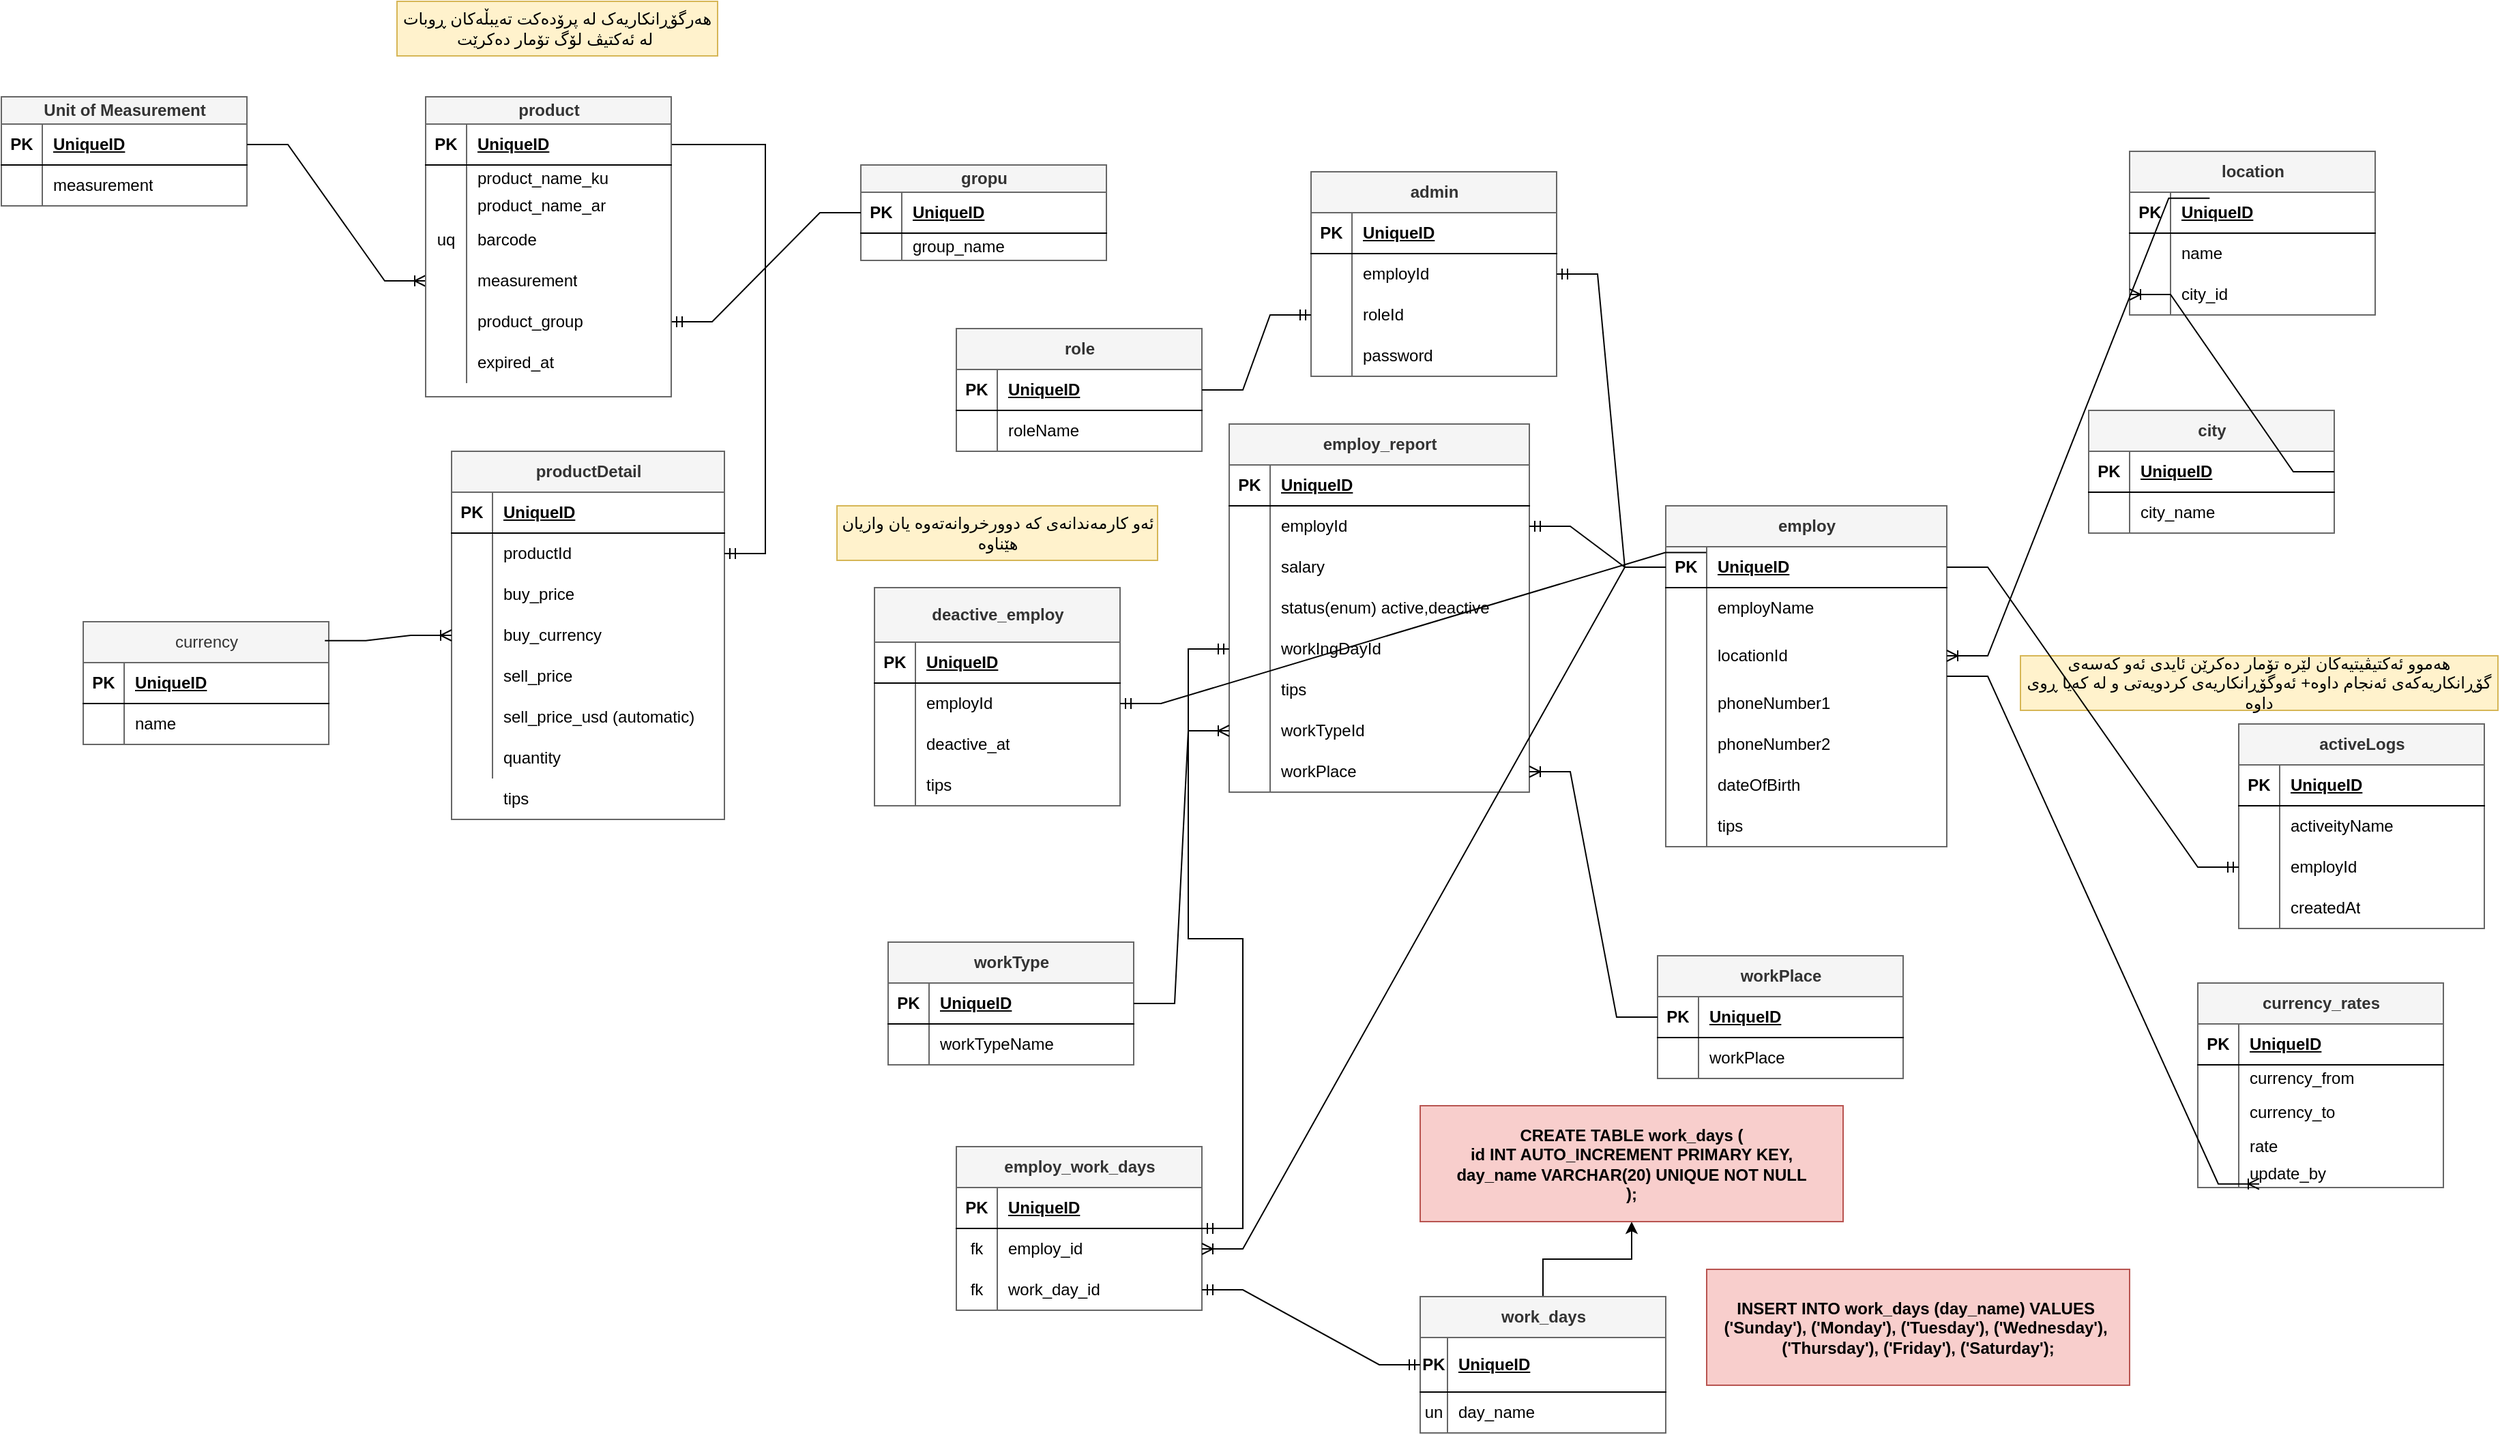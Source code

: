 <mxfile version="26.0.11">
  <diagram id="C5RBs43oDa-KdzZeNtuy" name="Page-1">
    <mxGraphModel dx="4924" dy="3529" grid="1" gridSize="10" guides="1" tooltips="1" connect="1" arrows="1" fold="1" page="1" pageScale="1" pageWidth="827" pageHeight="1169" math="0" shadow="0">
      <root>
        <mxCell id="WIyWlLk6GJQsqaUBKTNV-0" />
        <mxCell id="WIyWlLk6GJQsqaUBKTNV-1" parent="WIyWlLk6GJQsqaUBKTNV-0" />
        <mxCell id="1s9BsZ_CXHpVjG9EwpKI-13" value="gropu" style="shape=table;startSize=20;container=1;collapsible=1;childLayout=tableLayout;fixedRows=1;rowLines=0;fontStyle=1;align=center;resizeLast=1;html=1;fillColor=#f5f5f5;fontColor=#333333;strokeColor=#666666;" parent="WIyWlLk6GJQsqaUBKTNV-1" vertex="1">
          <mxGeometry x="280" y="100" width="180" height="70" as="geometry" />
        </mxCell>
        <mxCell id="1s9BsZ_CXHpVjG9EwpKI-14" value="" style="shape=tableRow;horizontal=0;startSize=0;swimlaneHead=0;swimlaneBody=0;fillColor=none;collapsible=0;dropTarget=0;points=[[0,0.5],[1,0.5]];portConstraint=eastwest;top=0;left=0;right=0;bottom=1;" parent="1s9BsZ_CXHpVjG9EwpKI-13" vertex="1">
          <mxGeometry y="20" width="180" height="30" as="geometry" />
        </mxCell>
        <mxCell id="1s9BsZ_CXHpVjG9EwpKI-15" value="PK" style="shape=partialRectangle;connectable=0;fillColor=none;top=0;left=0;bottom=0;right=0;fontStyle=1;overflow=hidden;whiteSpace=wrap;html=1;" parent="1s9BsZ_CXHpVjG9EwpKI-14" vertex="1">
          <mxGeometry width="30" height="30" as="geometry">
            <mxRectangle width="30" height="30" as="alternateBounds" />
          </mxGeometry>
        </mxCell>
        <mxCell id="1s9BsZ_CXHpVjG9EwpKI-16" value="UniqueID" style="shape=partialRectangle;connectable=0;fillColor=none;top=0;left=0;bottom=0;right=0;align=left;spacingLeft=6;fontStyle=5;overflow=hidden;whiteSpace=wrap;html=1;" parent="1s9BsZ_CXHpVjG9EwpKI-14" vertex="1">
          <mxGeometry x="30" width="150" height="30" as="geometry">
            <mxRectangle width="150" height="30" as="alternateBounds" />
          </mxGeometry>
        </mxCell>
        <mxCell id="1s9BsZ_CXHpVjG9EwpKI-17" value="" style="shape=tableRow;horizontal=0;startSize=0;swimlaneHead=0;swimlaneBody=0;fillColor=none;collapsible=0;dropTarget=0;points=[[0,0.5],[1,0.5]];portConstraint=eastwest;top=0;left=0;right=0;bottom=0;" parent="1s9BsZ_CXHpVjG9EwpKI-13" vertex="1">
          <mxGeometry y="50" width="180" height="20" as="geometry" />
        </mxCell>
        <mxCell id="1s9BsZ_CXHpVjG9EwpKI-18" value="" style="shape=partialRectangle;connectable=0;fillColor=none;top=0;left=0;bottom=0;right=0;editable=1;overflow=hidden;whiteSpace=wrap;html=1;" parent="1s9BsZ_CXHpVjG9EwpKI-17" vertex="1">
          <mxGeometry width="30" height="20" as="geometry">
            <mxRectangle width="30" height="20" as="alternateBounds" />
          </mxGeometry>
        </mxCell>
        <mxCell id="1s9BsZ_CXHpVjG9EwpKI-19" value="group_name" style="shape=partialRectangle;connectable=0;fillColor=none;top=0;left=0;bottom=0;right=0;align=left;spacingLeft=6;overflow=hidden;whiteSpace=wrap;html=1;" parent="1s9BsZ_CXHpVjG9EwpKI-17" vertex="1">
          <mxGeometry x="30" width="150" height="20" as="geometry">
            <mxRectangle width="150" height="20" as="alternateBounds" />
          </mxGeometry>
        </mxCell>
        <mxCell id="1s9BsZ_CXHpVjG9EwpKI-39" value="employ" style="shape=table;startSize=30;container=1;collapsible=1;childLayout=tableLayout;fixedRows=1;rowLines=0;fontStyle=1;align=center;resizeLast=1;html=1;fillColor=#f5f5f5;fontColor=#333333;strokeColor=#666666;" parent="WIyWlLk6GJQsqaUBKTNV-1" vertex="1">
          <mxGeometry x="870" y="350" width="206" height="250" as="geometry" />
        </mxCell>
        <mxCell id="1s9BsZ_CXHpVjG9EwpKI-40" value="" style="shape=tableRow;horizontal=0;startSize=0;swimlaneHead=0;swimlaneBody=0;fillColor=none;collapsible=0;dropTarget=0;points=[[0,0.5],[1,0.5]];portConstraint=eastwest;top=0;left=0;right=0;bottom=1;" parent="1s9BsZ_CXHpVjG9EwpKI-39" vertex="1">
          <mxGeometry y="30" width="206" height="30" as="geometry" />
        </mxCell>
        <mxCell id="1s9BsZ_CXHpVjG9EwpKI-41" value="PK" style="shape=partialRectangle;connectable=0;fillColor=none;top=0;left=0;bottom=0;right=0;fontStyle=1;overflow=hidden;whiteSpace=wrap;html=1;" parent="1s9BsZ_CXHpVjG9EwpKI-40" vertex="1">
          <mxGeometry width="30" height="30" as="geometry">
            <mxRectangle width="30" height="30" as="alternateBounds" />
          </mxGeometry>
        </mxCell>
        <mxCell id="1s9BsZ_CXHpVjG9EwpKI-42" value="UniqueID" style="shape=partialRectangle;connectable=0;fillColor=none;top=0;left=0;bottom=0;right=0;align=left;spacingLeft=6;fontStyle=5;overflow=hidden;whiteSpace=wrap;html=1;" parent="1s9BsZ_CXHpVjG9EwpKI-40" vertex="1">
          <mxGeometry x="30" width="176" height="30" as="geometry">
            <mxRectangle width="176" height="30" as="alternateBounds" />
          </mxGeometry>
        </mxCell>
        <mxCell id="1s9BsZ_CXHpVjG9EwpKI-43" value="" style="shape=tableRow;horizontal=0;startSize=0;swimlaneHead=0;swimlaneBody=0;fillColor=none;collapsible=0;dropTarget=0;points=[[0,0.5],[1,0.5]];portConstraint=eastwest;top=0;left=0;right=0;bottom=0;" parent="1s9BsZ_CXHpVjG9EwpKI-39" vertex="1">
          <mxGeometry y="60" width="206" height="30" as="geometry" />
        </mxCell>
        <mxCell id="1s9BsZ_CXHpVjG9EwpKI-44" value="" style="shape=partialRectangle;connectable=0;fillColor=none;top=0;left=0;bottom=0;right=0;editable=1;overflow=hidden;whiteSpace=wrap;html=1;" parent="1s9BsZ_CXHpVjG9EwpKI-43" vertex="1">
          <mxGeometry width="30" height="30" as="geometry">
            <mxRectangle width="30" height="30" as="alternateBounds" />
          </mxGeometry>
        </mxCell>
        <mxCell id="1s9BsZ_CXHpVjG9EwpKI-45" value="employName" style="shape=partialRectangle;connectable=0;fillColor=none;top=0;left=0;bottom=0;right=0;align=left;spacingLeft=6;overflow=hidden;whiteSpace=wrap;html=1;" parent="1s9BsZ_CXHpVjG9EwpKI-43" vertex="1">
          <mxGeometry x="30" width="176" height="30" as="geometry">
            <mxRectangle width="176" height="30" as="alternateBounds" />
          </mxGeometry>
        </mxCell>
        <mxCell id="1s9BsZ_CXHpVjG9EwpKI-46" value="" style="shape=tableRow;horizontal=0;startSize=0;swimlaneHead=0;swimlaneBody=0;fillColor=none;collapsible=0;dropTarget=0;points=[[0,0.5],[1,0.5]];portConstraint=eastwest;top=0;left=0;right=0;bottom=0;" parent="1s9BsZ_CXHpVjG9EwpKI-39" vertex="1">
          <mxGeometry y="90" width="206" height="40" as="geometry" />
        </mxCell>
        <mxCell id="1s9BsZ_CXHpVjG9EwpKI-47" value="" style="shape=partialRectangle;connectable=0;fillColor=none;top=0;left=0;bottom=0;right=0;editable=1;overflow=hidden;whiteSpace=wrap;html=1;" parent="1s9BsZ_CXHpVjG9EwpKI-46" vertex="1">
          <mxGeometry width="30" height="40" as="geometry">
            <mxRectangle width="30" height="40" as="alternateBounds" />
          </mxGeometry>
        </mxCell>
        <mxCell id="1s9BsZ_CXHpVjG9EwpKI-48" value="locationId" style="shape=partialRectangle;connectable=0;fillColor=none;top=0;left=0;bottom=0;right=0;align=left;spacingLeft=6;overflow=hidden;whiteSpace=wrap;html=1;" parent="1s9BsZ_CXHpVjG9EwpKI-46" vertex="1">
          <mxGeometry x="30" width="176" height="40" as="geometry">
            <mxRectangle width="176" height="40" as="alternateBounds" />
          </mxGeometry>
        </mxCell>
        <mxCell id="1s9BsZ_CXHpVjG9EwpKI-49" value="" style="shape=tableRow;horizontal=0;startSize=0;swimlaneHead=0;swimlaneBody=0;fillColor=none;collapsible=0;dropTarget=0;points=[[0,0.5],[1,0.5]];portConstraint=eastwest;top=0;left=0;right=0;bottom=0;" parent="1s9BsZ_CXHpVjG9EwpKI-39" vertex="1">
          <mxGeometry y="130" width="206" height="30" as="geometry" />
        </mxCell>
        <mxCell id="1s9BsZ_CXHpVjG9EwpKI-50" value="" style="shape=partialRectangle;connectable=0;fillColor=none;top=0;left=0;bottom=0;right=0;editable=1;overflow=hidden;whiteSpace=wrap;html=1;" parent="1s9BsZ_CXHpVjG9EwpKI-49" vertex="1">
          <mxGeometry width="30" height="30" as="geometry">
            <mxRectangle width="30" height="30" as="alternateBounds" />
          </mxGeometry>
        </mxCell>
        <mxCell id="1s9BsZ_CXHpVjG9EwpKI-51" value="phoneNumber1" style="shape=partialRectangle;connectable=0;fillColor=none;top=0;left=0;bottom=0;right=0;align=left;spacingLeft=6;overflow=hidden;whiteSpace=wrap;html=1;" parent="1s9BsZ_CXHpVjG9EwpKI-49" vertex="1">
          <mxGeometry x="30" width="176" height="30" as="geometry">
            <mxRectangle width="176" height="30" as="alternateBounds" />
          </mxGeometry>
        </mxCell>
        <mxCell id="1s9BsZ_CXHpVjG9EwpKI-337" value="" style="shape=tableRow;horizontal=0;startSize=0;swimlaneHead=0;swimlaneBody=0;fillColor=none;collapsible=0;dropTarget=0;points=[[0,0.5],[1,0.5]];portConstraint=eastwest;top=0;left=0;right=0;bottom=0;" parent="1s9BsZ_CXHpVjG9EwpKI-39" vertex="1">
          <mxGeometry y="160" width="206" height="30" as="geometry" />
        </mxCell>
        <mxCell id="1s9BsZ_CXHpVjG9EwpKI-338" value="" style="shape=partialRectangle;connectable=0;fillColor=none;top=0;left=0;bottom=0;right=0;editable=1;overflow=hidden;whiteSpace=wrap;html=1;" parent="1s9BsZ_CXHpVjG9EwpKI-337" vertex="1">
          <mxGeometry width="30" height="30" as="geometry">
            <mxRectangle width="30" height="30" as="alternateBounds" />
          </mxGeometry>
        </mxCell>
        <mxCell id="1s9BsZ_CXHpVjG9EwpKI-339" value="phoneNumber2" style="shape=partialRectangle;connectable=0;fillColor=none;top=0;left=0;bottom=0;right=0;align=left;spacingLeft=6;overflow=hidden;whiteSpace=wrap;html=1;" parent="1s9BsZ_CXHpVjG9EwpKI-337" vertex="1">
          <mxGeometry x="30" width="176" height="30" as="geometry">
            <mxRectangle width="176" height="30" as="alternateBounds" />
          </mxGeometry>
        </mxCell>
        <mxCell id="1s9BsZ_CXHpVjG9EwpKI-340" value="" style="shape=tableRow;horizontal=0;startSize=0;swimlaneHead=0;swimlaneBody=0;fillColor=none;collapsible=0;dropTarget=0;points=[[0,0.5],[1,0.5]];portConstraint=eastwest;top=0;left=0;right=0;bottom=0;" parent="1s9BsZ_CXHpVjG9EwpKI-39" vertex="1">
          <mxGeometry y="190" width="206" height="30" as="geometry" />
        </mxCell>
        <mxCell id="1s9BsZ_CXHpVjG9EwpKI-341" value="" style="shape=partialRectangle;connectable=0;fillColor=none;top=0;left=0;bottom=0;right=0;editable=1;overflow=hidden;whiteSpace=wrap;html=1;" parent="1s9BsZ_CXHpVjG9EwpKI-340" vertex="1">
          <mxGeometry width="30" height="30" as="geometry">
            <mxRectangle width="30" height="30" as="alternateBounds" />
          </mxGeometry>
        </mxCell>
        <mxCell id="1s9BsZ_CXHpVjG9EwpKI-342" value="dateOfBirth" style="shape=partialRectangle;connectable=0;fillColor=none;top=0;left=0;bottom=0;right=0;align=left;spacingLeft=6;overflow=hidden;whiteSpace=wrap;html=1;" parent="1s9BsZ_CXHpVjG9EwpKI-340" vertex="1">
          <mxGeometry x="30" width="176" height="30" as="geometry">
            <mxRectangle width="176" height="30" as="alternateBounds" />
          </mxGeometry>
        </mxCell>
        <mxCell id="1s9BsZ_CXHpVjG9EwpKI-334" value="" style="shape=tableRow;horizontal=0;startSize=0;swimlaneHead=0;swimlaneBody=0;fillColor=none;collapsible=0;dropTarget=0;points=[[0,0.5],[1,0.5]];portConstraint=eastwest;top=0;left=0;right=0;bottom=0;" parent="1s9BsZ_CXHpVjG9EwpKI-39" vertex="1">
          <mxGeometry y="220" width="206" height="30" as="geometry" />
        </mxCell>
        <mxCell id="1s9BsZ_CXHpVjG9EwpKI-335" value="" style="shape=partialRectangle;connectable=0;fillColor=none;top=0;left=0;bottom=0;right=0;editable=1;overflow=hidden;whiteSpace=wrap;html=1;" parent="1s9BsZ_CXHpVjG9EwpKI-334" vertex="1">
          <mxGeometry width="30" height="30" as="geometry">
            <mxRectangle width="30" height="30" as="alternateBounds" />
          </mxGeometry>
        </mxCell>
        <mxCell id="1s9BsZ_CXHpVjG9EwpKI-336" value="tips" style="shape=partialRectangle;connectable=0;fillColor=none;top=0;left=0;bottom=0;right=0;align=left;spacingLeft=6;overflow=hidden;whiteSpace=wrap;html=1;" parent="1s9BsZ_CXHpVjG9EwpKI-334" vertex="1">
          <mxGeometry x="30" width="176" height="30" as="geometry">
            <mxRectangle width="176" height="30" as="alternateBounds" />
          </mxGeometry>
        </mxCell>
        <mxCell id="1s9BsZ_CXHpVjG9EwpKI-130" value="role" style="shape=table;startSize=30;container=1;collapsible=1;childLayout=tableLayout;fixedRows=1;rowLines=0;fontStyle=1;align=center;resizeLast=1;html=1;fillColor=#f5f5f5;fontColor=#333333;strokeColor=#666666;" parent="WIyWlLk6GJQsqaUBKTNV-1" vertex="1">
          <mxGeometry x="350" y="220" width="180" height="90" as="geometry" />
        </mxCell>
        <mxCell id="1s9BsZ_CXHpVjG9EwpKI-131" value="" style="shape=tableRow;horizontal=0;startSize=0;swimlaneHead=0;swimlaneBody=0;fillColor=none;collapsible=0;dropTarget=0;points=[[0,0.5],[1,0.5]];portConstraint=eastwest;top=0;left=0;right=0;bottom=1;" parent="1s9BsZ_CXHpVjG9EwpKI-130" vertex="1">
          <mxGeometry y="30" width="180" height="30" as="geometry" />
        </mxCell>
        <mxCell id="1s9BsZ_CXHpVjG9EwpKI-132" value="PK" style="shape=partialRectangle;connectable=0;fillColor=none;top=0;left=0;bottom=0;right=0;fontStyle=1;overflow=hidden;whiteSpace=wrap;html=1;" parent="1s9BsZ_CXHpVjG9EwpKI-131" vertex="1">
          <mxGeometry width="30" height="30" as="geometry">
            <mxRectangle width="30" height="30" as="alternateBounds" />
          </mxGeometry>
        </mxCell>
        <mxCell id="1s9BsZ_CXHpVjG9EwpKI-133" value="UniqueID" style="shape=partialRectangle;connectable=0;fillColor=none;top=0;left=0;bottom=0;right=0;align=left;spacingLeft=6;fontStyle=5;overflow=hidden;whiteSpace=wrap;html=1;" parent="1s9BsZ_CXHpVjG9EwpKI-131" vertex="1">
          <mxGeometry x="30" width="150" height="30" as="geometry">
            <mxRectangle width="150" height="30" as="alternateBounds" />
          </mxGeometry>
        </mxCell>
        <mxCell id="1s9BsZ_CXHpVjG9EwpKI-134" value="" style="shape=tableRow;horizontal=0;startSize=0;swimlaneHead=0;swimlaneBody=0;fillColor=none;collapsible=0;dropTarget=0;points=[[0,0.5],[1,0.5]];portConstraint=eastwest;top=0;left=0;right=0;bottom=0;" parent="1s9BsZ_CXHpVjG9EwpKI-130" vertex="1">
          <mxGeometry y="60" width="180" height="30" as="geometry" />
        </mxCell>
        <mxCell id="1s9BsZ_CXHpVjG9EwpKI-135" value="" style="shape=partialRectangle;connectable=0;fillColor=none;top=0;left=0;bottom=0;right=0;editable=1;overflow=hidden;whiteSpace=wrap;html=1;" parent="1s9BsZ_CXHpVjG9EwpKI-134" vertex="1">
          <mxGeometry width="30" height="30" as="geometry">
            <mxRectangle width="30" height="30" as="alternateBounds" />
          </mxGeometry>
        </mxCell>
        <mxCell id="1s9BsZ_CXHpVjG9EwpKI-136" value="roleName" style="shape=partialRectangle;connectable=0;fillColor=none;top=0;left=0;bottom=0;right=0;align=left;spacingLeft=6;overflow=hidden;whiteSpace=wrap;html=1;" parent="1s9BsZ_CXHpVjG9EwpKI-134" vertex="1">
          <mxGeometry x="30" width="150" height="30" as="geometry">
            <mxRectangle width="150" height="30" as="alternateBounds" />
          </mxGeometry>
        </mxCell>
        <mxCell id="1s9BsZ_CXHpVjG9EwpKI-143" value="productDetail" style="shape=table;startSize=30;container=1;collapsible=1;childLayout=tableLayout;fixedRows=1;rowLines=0;fontStyle=1;align=center;resizeLast=1;html=1;fillColor=#f5f5f5;fontColor=#333333;strokeColor=#666666;" parent="WIyWlLk6GJQsqaUBKTNV-1" vertex="1">
          <mxGeometry x="-20" y="310" width="200" height="270" as="geometry" />
        </mxCell>
        <mxCell id="1s9BsZ_CXHpVjG9EwpKI-144" value="" style="shape=tableRow;horizontal=0;startSize=0;swimlaneHead=0;swimlaneBody=0;fillColor=none;collapsible=0;dropTarget=0;points=[[0,0.5],[1,0.5]];portConstraint=eastwest;top=0;left=0;right=0;bottom=1;" parent="1s9BsZ_CXHpVjG9EwpKI-143" vertex="1">
          <mxGeometry y="30" width="200" height="30" as="geometry" />
        </mxCell>
        <mxCell id="1s9BsZ_CXHpVjG9EwpKI-145" value="PK" style="shape=partialRectangle;connectable=0;fillColor=none;top=0;left=0;bottom=0;right=0;fontStyle=1;overflow=hidden;whiteSpace=wrap;html=1;" parent="1s9BsZ_CXHpVjG9EwpKI-144" vertex="1">
          <mxGeometry width="30" height="30" as="geometry">
            <mxRectangle width="30" height="30" as="alternateBounds" />
          </mxGeometry>
        </mxCell>
        <mxCell id="1s9BsZ_CXHpVjG9EwpKI-146" value="UniqueID" style="shape=partialRectangle;connectable=0;fillColor=none;top=0;left=0;bottom=0;right=0;align=left;spacingLeft=6;fontStyle=5;overflow=hidden;whiteSpace=wrap;html=1;" parent="1s9BsZ_CXHpVjG9EwpKI-144" vertex="1">
          <mxGeometry x="30" width="170" height="30" as="geometry">
            <mxRectangle width="170" height="30" as="alternateBounds" />
          </mxGeometry>
        </mxCell>
        <mxCell id="1s9BsZ_CXHpVjG9EwpKI-147" value="" style="shape=tableRow;horizontal=0;startSize=0;swimlaneHead=0;swimlaneBody=0;fillColor=none;collapsible=0;dropTarget=0;points=[[0,0.5],[1,0.5]];portConstraint=eastwest;top=0;left=0;right=0;bottom=0;" parent="1s9BsZ_CXHpVjG9EwpKI-143" vertex="1">
          <mxGeometry y="60" width="200" height="30" as="geometry" />
        </mxCell>
        <mxCell id="1s9BsZ_CXHpVjG9EwpKI-148" value="" style="shape=partialRectangle;connectable=0;fillColor=none;top=0;left=0;bottom=0;right=0;editable=1;overflow=hidden;whiteSpace=wrap;html=1;" parent="1s9BsZ_CXHpVjG9EwpKI-147" vertex="1">
          <mxGeometry width="30" height="30" as="geometry">
            <mxRectangle width="30" height="30" as="alternateBounds" />
          </mxGeometry>
        </mxCell>
        <mxCell id="1s9BsZ_CXHpVjG9EwpKI-149" value="productId" style="shape=partialRectangle;connectable=0;fillColor=none;top=0;left=0;bottom=0;right=0;align=left;spacingLeft=6;overflow=hidden;whiteSpace=wrap;html=1;" parent="1s9BsZ_CXHpVjG9EwpKI-147" vertex="1">
          <mxGeometry x="30" width="170" height="30" as="geometry">
            <mxRectangle width="170" height="30" as="alternateBounds" />
          </mxGeometry>
        </mxCell>
        <mxCell id="1s9BsZ_CXHpVjG9EwpKI-581" value="" style="shape=tableRow;horizontal=0;startSize=0;swimlaneHead=0;swimlaneBody=0;fillColor=none;collapsible=0;dropTarget=0;points=[[0,0.5],[1,0.5]];portConstraint=eastwest;top=0;left=0;right=0;bottom=0;" parent="1s9BsZ_CXHpVjG9EwpKI-143" vertex="1">
          <mxGeometry y="90" width="200" height="30" as="geometry" />
        </mxCell>
        <mxCell id="1s9BsZ_CXHpVjG9EwpKI-582" value="" style="shape=partialRectangle;connectable=0;fillColor=none;top=0;left=0;bottom=0;right=0;editable=1;overflow=hidden;whiteSpace=wrap;html=1;" parent="1s9BsZ_CXHpVjG9EwpKI-581" vertex="1">
          <mxGeometry width="30" height="30" as="geometry">
            <mxRectangle width="30" height="30" as="alternateBounds" />
          </mxGeometry>
        </mxCell>
        <mxCell id="1s9BsZ_CXHpVjG9EwpKI-583" value="buy_price" style="shape=partialRectangle;connectable=0;fillColor=none;top=0;left=0;bottom=0;right=0;align=left;spacingLeft=6;overflow=hidden;whiteSpace=wrap;html=1;" parent="1s9BsZ_CXHpVjG9EwpKI-581" vertex="1">
          <mxGeometry x="30" width="170" height="30" as="geometry">
            <mxRectangle width="170" height="30" as="alternateBounds" />
          </mxGeometry>
        </mxCell>
        <mxCell id="1s9BsZ_CXHpVjG9EwpKI-584" value="" style="shape=tableRow;horizontal=0;startSize=0;swimlaneHead=0;swimlaneBody=0;fillColor=none;collapsible=0;dropTarget=0;points=[[0,0.5],[1,0.5]];portConstraint=eastwest;top=0;left=0;right=0;bottom=0;" parent="1s9BsZ_CXHpVjG9EwpKI-143" vertex="1">
          <mxGeometry y="120" width="200" height="30" as="geometry" />
        </mxCell>
        <mxCell id="1s9BsZ_CXHpVjG9EwpKI-585" value="" style="shape=partialRectangle;connectable=0;fillColor=none;top=0;left=0;bottom=0;right=0;editable=1;overflow=hidden;whiteSpace=wrap;html=1;" parent="1s9BsZ_CXHpVjG9EwpKI-584" vertex="1">
          <mxGeometry width="30" height="30" as="geometry">
            <mxRectangle width="30" height="30" as="alternateBounds" />
          </mxGeometry>
        </mxCell>
        <mxCell id="1s9BsZ_CXHpVjG9EwpKI-586" value="buy_currency" style="shape=partialRectangle;connectable=0;fillColor=none;top=0;left=0;bottom=0;right=0;align=left;spacingLeft=6;overflow=hidden;whiteSpace=wrap;html=1;" parent="1s9BsZ_CXHpVjG9EwpKI-584" vertex="1">
          <mxGeometry x="30" width="170" height="30" as="geometry">
            <mxRectangle width="170" height="30" as="alternateBounds" />
          </mxGeometry>
        </mxCell>
        <mxCell id="1s9BsZ_CXHpVjG9EwpKI-575" value="" style="shape=tableRow;horizontal=0;startSize=0;swimlaneHead=0;swimlaneBody=0;fillColor=none;collapsible=0;dropTarget=0;points=[[0,0.5],[1,0.5]];portConstraint=eastwest;top=0;left=0;right=0;bottom=0;" parent="1s9BsZ_CXHpVjG9EwpKI-143" vertex="1">
          <mxGeometry y="150" width="200" height="30" as="geometry" />
        </mxCell>
        <mxCell id="1s9BsZ_CXHpVjG9EwpKI-576" value="" style="shape=partialRectangle;connectable=0;fillColor=none;top=0;left=0;bottom=0;right=0;editable=1;overflow=hidden;whiteSpace=wrap;html=1;" parent="1s9BsZ_CXHpVjG9EwpKI-575" vertex="1">
          <mxGeometry width="30" height="30" as="geometry">
            <mxRectangle width="30" height="30" as="alternateBounds" />
          </mxGeometry>
        </mxCell>
        <mxCell id="1s9BsZ_CXHpVjG9EwpKI-577" value="sell_price" style="shape=partialRectangle;connectable=0;fillColor=none;top=0;left=0;bottom=0;right=0;align=left;spacingLeft=6;overflow=hidden;whiteSpace=wrap;html=1;" parent="1s9BsZ_CXHpVjG9EwpKI-575" vertex="1">
          <mxGeometry x="30" width="170" height="30" as="geometry">
            <mxRectangle width="170" height="30" as="alternateBounds" />
          </mxGeometry>
        </mxCell>
        <mxCell id="1s9BsZ_CXHpVjG9EwpKI-604" value="" style="shape=tableRow;horizontal=0;startSize=0;swimlaneHead=0;swimlaneBody=0;fillColor=none;collapsible=0;dropTarget=0;points=[[0,0.5],[1,0.5]];portConstraint=eastwest;top=0;left=0;right=0;bottom=0;" parent="1s9BsZ_CXHpVjG9EwpKI-143" vertex="1">
          <mxGeometry y="180" width="200" height="30" as="geometry" />
        </mxCell>
        <mxCell id="1s9BsZ_CXHpVjG9EwpKI-605" value="" style="shape=partialRectangle;connectable=0;fillColor=none;top=0;left=0;bottom=0;right=0;editable=1;overflow=hidden;whiteSpace=wrap;html=1;" parent="1s9BsZ_CXHpVjG9EwpKI-604" vertex="1">
          <mxGeometry width="30" height="30" as="geometry">
            <mxRectangle width="30" height="30" as="alternateBounds" />
          </mxGeometry>
        </mxCell>
        <mxCell id="1s9BsZ_CXHpVjG9EwpKI-606" value="sell_price_usd (automatic)" style="shape=partialRectangle;connectable=0;fillColor=none;top=0;left=0;bottom=0;right=0;align=left;spacingLeft=6;overflow=hidden;whiteSpace=wrap;html=1;" parent="1s9BsZ_CXHpVjG9EwpKI-604" vertex="1">
          <mxGeometry x="30" width="170" height="30" as="geometry">
            <mxRectangle width="170" height="30" as="alternateBounds" />
          </mxGeometry>
        </mxCell>
        <mxCell id="1s9BsZ_CXHpVjG9EwpKI-578" value="" style="shape=tableRow;horizontal=0;startSize=0;swimlaneHead=0;swimlaneBody=0;fillColor=none;collapsible=0;dropTarget=0;points=[[0,0.5],[1,0.5]];portConstraint=eastwest;top=0;left=0;right=0;bottom=0;" parent="1s9BsZ_CXHpVjG9EwpKI-143" vertex="1">
          <mxGeometry y="210" width="200" height="30" as="geometry" />
        </mxCell>
        <mxCell id="1s9BsZ_CXHpVjG9EwpKI-579" value="" style="shape=partialRectangle;connectable=0;fillColor=none;top=0;left=0;bottom=0;right=0;editable=1;overflow=hidden;whiteSpace=wrap;html=1;" parent="1s9BsZ_CXHpVjG9EwpKI-578" vertex="1">
          <mxGeometry width="30" height="30" as="geometry">
            <mxRectangle width="30" height="30" as="alternateBounds" />
          </mxGeometry>
        </mxCell>
        <mxCell id="1s9BsZ_CXHpVjG9EwpKI-580" value="quantity" style="shape=partialRectangle;connectable=0;fillColor=none;top=0;left=0;bottom=0;right=0;align=left;spacingLeft=6;overflow=hidden;whiteSpace=wrap;html=1;" parent="1s9BsZ_CXHpVjG9EwpKI-578" vertex="1">
          <mxGeometry x="30" width="170" height="30" as="geometry">
            <mxRectangle width="170" height="30" as="alternateBounds" />
          </mxGeometry>
        </mxCell>
        <mxCell id="1s9BsZ_CXHpVjG9EwpKI-156" value="activeLogs" style="shape=table;startSize=30;container=1;collapsible=1;childLayout=tableLayout;fixedRows=1;rowLines=0;fontStyle=1;align=center;resizeLast=1;html=1;fillColor=#f5f5f5;fontColor=#333333;strokeColor=#666666;" parent="WIyWlLk6GJQsqaUBKTNV-1" vertex="1">
          <mxGeometry x="1290" y="510" width="180" height="150" as="geometry" />
        </mxCell>
        <mxCell id="1s9BsZ_CXHpVjG9EwpKI-157" value="" style="shape=tableRow;horizontal=0;startSize=0;swimlaneHead=0;swimlaneBody=0;fillColor=none;collapsible=0;dropTarget=0;points=[[0,0.5],[1,0.5]];portConstraint=eastwest;top=0;left=0;right=0;bottom=1;" parent="1s9BsZ_CXHpVjG9EwpKI-156" vertex="1">
          <mxGeometry y="30" width="180" height="30" as="geometry" />
        </mxCell>
        <mxCell id="1s9BsZ_CXHpVjG9EwpKI-158" value="PK" style="shape=partialRectangle;connectable=0;fillColor=none;top=0;left=0;bottom=0;right=0;fontStyle=1;overflow=hidden;whiteSpace=wrap;html=1;" parent="1s9BsZ_CXHpVjG9EwpKI-157" vertex="1">
          <mxGeometry width="30" height="30" as="geometry">
            <mxRectangle width="30" height="30" as="alternateBounds" />
          </mxGeometry>
        </mxCell>
        <mxCell id="1s9BsZ_CXHpVjG9EwpKI-159" value="UniqueID" style="shape=partialRectangle;connectable=0;fillColor=none;top=0;left=0;bottom=0;right=0;align=left;spacingLeft=6;fontStyle=5;overflow=hidden;whiteSpace=wrap;html=1;" parent="1s9BsZ_CXHpVjG9EwpKI-157" vertex="1">
          <mxGeometry x="30" width="150" height="30" as="geometry">
            <mxRectangle width="150" height="30" as="alternateBounds" />
          </mxGeometry>
        </mxCell>
        <mxCell id="1s9BsZ_CXHpVjG9EwpKI-160" value="" style="shape=tableRow;horizontal=0;startSize=0;swimlaneHead=0;swimlaneBody=0;fillColor=none;collapsible=0;dropTarget=0;points=[[0,0.5],[1,0.5]];portConstraint=eastwest;top=0;left=0;right=0;bottom=0;" parent="1s9BsZ_CXHpVjG9EwpKI-156" vertex="1">
          <mxGeometry y="60" width="180" height="30" as="geometry" />
        </mxCell>
        <mxCell id="1s9BsZ_CXHpVjG9EwpKI-161" value="" style="shape=partialRectangle;connectable=0;fillColor=none;top=0;left=0;bottom=0;right=0;editable=1;overflow=hidden;whiteSpace=wrap;html=1;" parent="1s9BsZ_CXHpVjG9EwpKI-160" vertex="1">
          <mxGeometry width="30" height="30" as="geometry">
            <mxRectangle width="30" height="30" as="alternateBounds" />
          </mxGeometry>
        </mxCell>
        <mxCell id="1s9BsZ_CXHpVjG9EwpKI-162" value="activeityName" style="shape=partialRectangle;connectable=0;fillColor=none;top=0;left=0;bottom=0;right=0;align=left;spacingLeft=6;overflow=hidden;whiteSpace=wrap;html=1;" parent="1s9BsZ_CXHpVjG9EwpKI-160" vertex="1">
          <mxGeometry x="30" width="150" height="30" as="geometry">
            <mxRectangle width="150" height="30" as="alternateBounds" />
          </mxGeometry>
        </mxCell>
        <mxCell id="1s9BsZ_CXHpVjG9EwpKI-163" value="" style="shape=tableRow;horizontal=0;startSize=0;swimlaneHead=0;swimlaneBody=0;fillColor=none;collapsible=0;dropTarget=0;points=[[0,0.5],[1,0.5]];portConstraint=eastwest;top=0;left=0;right=0;bottom=0;" parent="1s9BsZ_CXHpVjG9EwpKI-156" vertex="1">
          <mxGeometry y="90" width="180" height="30" as="geometry" />
        </mxCell>
        <mxCell id="1s9BsZ_CXHpVjG9EwpKI-164" value="" style="shape=partialRectangle;connectable=0;fillColor=none;top=0;left=0;bottom=0;right=0;editable=1;overflow=hidden;whiteSpace=wrap;html=1;" parent="1s9BsZ_CXHpVjG9EwpKI-163" vertex="1">
          <mxGeometry width="30" height="30" as="geometry">
            <mxRectangle width="30" height="30" as="alternateBounds" />
          </mxGeometry>
        </mxCell>
        <mxCell id="1s9BsZ_CXHpVjG9EwpKI-165" value="employId" style="shape=partialRectangle;connectable=0;fillColor=none;top=0;left=0;bottom=0;right=0;align=left;spacingLeft=6;overflow=hidden;whiteSpace=wrap;html=1;" parent="1s9BsZ_CXHpVjG9EwpKI-163" vertex="1">
          <mxGeometry x="30" width="150" height="30" as="geometry">
            <mxRectangle width="150" height="30" as="alternateBounds" />
          </mxGeometry>
        </mxCell>
        <mxCell id="1s9BsZ_CXHpVjG9EwpKI-166" value="" style="shape=tableRow;horizontal=0;startSize=0;swimlaneHead=0;swimlaneBody=0;fillColor=none;collapsible=0;dropTarget=0;points=[[0,0.5],[1,0.5]];portConstraint=eastwest;top=0;left=0;right=0;bottom=0;" parent="1s9BsZ_CXHpVjG9EwpKI-156" vertex="1">
          <mxGeometry y="120" width="180" height="30" as="geometry" />
        </mxCell>
        <mxCell id="1s9BsZ_CXHpVjG9EwpKI-167" value="" style="shape=partialRectangle;connectable=0;fillColor=none;top=0;left=0;bottom=0;right=0;editable=1;overflow=hidden;whiteSpace=wrap;html=1;" parent="1s9BsZ_CXHpVjG9EwpKI-166" vertex="1">
          <mxGeometry width="30" height="30" as="geometry">
            <mxRectangle width="30" height="30" as="alternateBounds" />
          </mxGeometry>
        </mxCell>
        <mxCell id="1s9BsZ_CXHpVjG9EwpKI-168" value="createdAt" style="shape=partialRectangle;connectable=0;fillColor=none;top=0;left=0;bottom=0;right=0;align=left;spacingLeft=6;overflow=hidden;whiteSpace=wrap;html=1;" parent="1s9BsZ_CXHpVjG9EwpKI-166" vertex="1">
          <mxGeometry x="30" width="150" height="30" as="geometry">
            <mxRectangle width="150" height="30" as="alternateBounds" />
          </mxGeometry>
        </mxCell>
        <mxCell id="1s9BsZ_CXHpVjG9EwpKI-253" value="city" style="shape=table;startSize=30;container=1;collapsible=1;childLayout=tableLayout;fixedRows=1;rowLines=0;fontStyle=1;align=center;resizeLast=1;html=1;fillColor=#f5f5f5;fontColor=#333333;strokeColor=#666666;" parent="WIyWlLk6GJQsqaUBKTNV-1" vertex="1">
          <mxGeometry x="1180" y="280" width="180" height="90" as="geometry" />
        </mxCell>
        <mxCell id="1s9BsZ_CXHpVjG9EwpKI-254" value="" style="shape=tableRow;horizontal=0;startSize=0;swimlaneHead=0;swimlaneBody=0;fillColor=none;collapsible=0;dropTarget=0;points=[[0,0.5],[1,0.5]];portConstraint=eastwest;top=0;left=0;right=0;bottom=1;" parent="1s9BsZ_CXHpVjG9EwpKI-253" vertex="1">
          <mxGeometry y="30" width="180" height="30" as="geometry" />
        </mxCell>
        <mxCell id="1s9BsZ_CXHpVjG9EwpKI-255" value="PK" style="shape=partialRectangle;connectable=0;fillColor=none;top=0;left=0;bottom=0;right=0;fontStyle=1;overflow=hidden;whiteSpace=wrap;html=1;" parent="1s9BsZ_CXHpVjG9EwpKI-254" vertex="1">
          <mxGeometry width="30" height="30" as="geometry">
            <mxRectangle width="30" height="30" as="alternateBounds" />
          </mxGeometry>
        </mxCell>
        <mxCell id="1s9BsZ_CXHpVjG9EwpKI-256" value="UniqueID" style="shape=partialRectangle;connectable=0;fillColor=none;top=0;left=0;bottom=0;right=0;align=left;spacingLeft=6;fontStyle=5;overflow=hidden;whiteSpace=wrap;html=1;" parent="1s9BsZ_CXHpVjG9EwpKI-254" vertex="1">
          <mxGeometry x="30" width="150" height="30" as="geometry">
            <mxRectangle width="150" height="30" as="alternateBounds" />
          </mxGeometry>
        </mxCell>
        <mxCell id="1s9BsZ_CXHpVjG9EwpKI-257" value="" style="shape=tableRow;horizontal=0;startSize=0;swimlaneHead=0;swimlaneBody=0;fillColor=none;collapsible=0;dropTarget=0;points=[[0,0.5],[1,0.5]];portConstraint=eastwest;top=0;left=0;right=0;bottom=0;" parent="1s9BsZ_CXHpVjG9EwpKI-253" vertex="1">
          <mxGeometry y="60" width="180" height="30" as="geometry" />
        </mxCell>
        <mxCell id="1s9BsZ_CXHpVjG9EwpKI-258" value="" style="shape=partialRectangle;connectable=0;fillColor=none;top=0;left=0;bottom=0;right=0;editable=1;overflow=hidden;whiteSpace=wrap;html=1;" parent="1s9BsZ_CXHpVjG9EwpKI-257" vertex="1">
          <mxGeometry width="30" height="30" as="geometry">
            <mxRectangle width="30" height="30" as="alternateBounds" />
          </mxGeometry>
        </mxCell>
        <mxCell id="1s9BsZ_CXHpVjG9EwpKI-259" value="city_name" style="shape=partialRectangle;connectable=0;fillColor=none;top=0;left=0;bottom=0;right=0;align=left;spacingLeft=6;overflow=hidden;whiteSpace=wrap;html=1;" parent="1s9BsZ_CXHpVjG9EwpKI-257" vertex="1">
          <mxGeometry x="30" width="150" height="30" as="geometry">
            <mxRectangle width="150" height="30" as="alternateBounds" />
          </mxGeometry>
        </mxCell>
        <mxCell id="1s9BsZ_CXHpVjG9EwpKI-279" value="location" style="shape=table;startSize=30;container=1;collapsible=1;childLayout=tableLayout;fixedRows=1;rowLines=0;fontStyle=1;align=center;resizeLast=1;html=1;fillColor=#f5f5f5;fontColor=#333333;strokeColor=#666666;" parent="WIyWlLk6GJQsqaUBKTNV-1" vertex="1">
          <mxGeometry x="1210" y="90" width="180" height="120" as="geometry" />
        </mxCell>
        <mxCell id="1s9BsZ_CXHpVjG9EwpKI-280" value="" style="shape=tableRow;horizontal=0;startSize=0;swimlaneHead=0;swimlaneBody=0;fillColor=none;collapsible=0;dropTarget=0;points=[[0,0.5],[1,0.5]];portConstraint=eastwest;top=0;left=0;right=0;bottom=1;" parent="1s9BsZ_CXHpVjG9EwpKI-279" vertex="1">
          <mxGeometry y="30" width="180" height="30" as="geometry" />
        </mxCell>
        <mxCell id="1s9BsZ_CXHpVjG9EwpKI-281" value="PK" style="shape=partialRectangle;connectable=0;fillColor=none;top=0;left=0;bottom=0;right=0;fontStyle=1;overflow=hidden;whiteSpace=wrap;html=1;" parent="1s9BsZ_CXHpVjG9EwpKI-280" vertex="1">
          <mxGeometry width="30" height="30" as="geometry">
            <mxRectangle width="30" height="30" as="alternateBounds" />
          </mxGeometry>
        </mxCell>
        <mxCell id="1s9BsZ_CXHpVjG9EwpKI-282" value="UniqueID" style="shape=partialRectangle;connectable=0;fillColor=none;top=0;left=0;bottom=0;right=0;align=left;spacingLeft=6;fontStyle=5;overflow=hidden;whiteSpace=wrap;html=1;" parent="1s9BsZ_CXHpVjG9EwpKI-280" vertex="1">
          <mxGeometry x="30" width="150" height="30" as="geometry">
            <mxRectangle width="150" height="30" as="alternateBounds" />
          </mxGeometry>
        </mxCell>
        <mxCell id="1s9BsZ_CXHpVjG9EwpKI-283" value="" style="shape=tableRow;horizontal=0;startSize=0;swimlaneHead=0;swimlaneBody=0;fillColor=none;collapsible=0;dropTarget=0;points=[[0,0.5],[1,0.5]];portConstraint=eastwest;top=0;left=0;right=0;bottom=0;" parent="1s9BsZ_CXHpVjG9EwpKI-279" vertex="1">
          <mxGeometry y="60" width="180" height="30" as="geometry" />
        </mxCell>
        <mxCell id="1s9BsZ_CXHpVjG9EwpKI-284" value="" style="shape=partialRectangle;connectable=0;fillColor=none;top=0;left=0;bottom=0;right=0;editable=1;overflow=hidden;whiteSpace=wrap;html=1;" parent="1s9BsZ_CXHpVjG9EwpKI-283" vertex="1">
          <mxGeometry width="30" height="30" as="geometry">
            <mxRectangle width="30" height="30" as="alternateBounds" />
          </mxGeometry>
        </mxCell>
        <mxCell id="1s9BsZ_CXHpVjG9EwpKI-285" value="name" style="shape=partialRectangle;connectable=0;fillColor=none;top=0;left=0;bottom=0;right=0;align=left;spacingLeft=6;overflow=hidden;whiteSpace=wrap;html=1;" parent="1s9BsZ_CXHpVjG9EwpKI-283" vertex="1">
          <mxGeometry x="30" width="150" height="30" as="geometry">
            <mxRectangle width="150" height="30" as="alternateBounds" />
          </mxGeometry>
        </mxCell>
        <mxCell id="1s9BsZ_CXHpVjG9EwpKI-286" value="" style="shape=tableRow;horizontal=0;startSize=0;swimlaneHead=0;swimlaneBody=0;fillColor=none;collapsible=0;dropTarget=0;points=[[0,0.5],[1,0.5]];portConstraint=eastwest;top=0;left=0;right=0;bottom=0;" parent="1s9BsZ_CXHpVjG9EwpKI-279" vertex="1">
          <mxGeometry y="90" width="180" height="30" as="geometry" />
        </mxCell>
        <mxCell id="1s9BsZ_CXHpVjG9EwpKI-287" value="" style="shape=partialRectangle;connectable=0;fillColor=none;top=0;left=0;bottom=0;right=0;editable=1;overflow=hidden;whiteSpace=wrap;html=1;" parent="1s9BsZ_CXHpVjG9EwpKI-286" vertex="1">
          <mxGeometry width="30" height="30" as="geometry">
            <mxRectangle width="30" height="30" as="alternateBounds" />
          </mxGeometry>
        </mxCell>
        <mxCell id="1s9BsZ_CXHpVjG9EwpKI-288" value="city_id" style="shape=partialRectangle;connectable=0;fillColor=none;top=0;left=0;bottom=0;right=0;align=left;spacingLeft=6;overflow=hidden;whiteSpace=wrap;html=1;" parent="1s9BsZ_CXHpVjG9EwpKI-286" vertex="1">
          <mxGeometry x="30" width="150" height="30" as="geometry">
            <mxRectangle width="150" height="30" as="alternateBounds" />
          </mxGeometry>
        </mxCell>
        <mxCell id="1s9BsZ_CXHpVjG9EwpKI-292" value="" style="edgeStyle=entityRelationEdgeStyle;fontSize=12;html=1;endArrow=ERoneToMany;rounded=0;entryX=0;entryY=0.5;entryDx=0;entryDy=0;exitX=1;exitY=0.5;exitDx=0;exitDy=0;" parent="WIyWlLk6GJQsqaUBKTNV-1" source="1s9BsZ_CXHpVjG9EwpKI-254" target="1s9BsZ_CXHpVjG9EwpKI-286" edge="1">
          <mxGeometry width="100" height="100" relative="1" as="geometry">
            <mxPoint x="867" y="450" as="sourcePoint" />
            <mxPoint x="967" y="350" as="targetPoint" />
          </mxGeometry>
        </mxCell>
        <mxCell id="1s9BsZ_CXHpVjG9EwpKI-302" value="" style="edgeStyle=entityRelationEdgeStyle;fontSize=12;html=1;endArrow=ERoneToMany;rounded=0;exitX=0.326;exitY=0.144;exitDx=0;exitDy=0;exitPerimeter=0;" parent="WIyWlLk6GJQsqaUBKTNV-1" source="1s9BsZ_CXHpVjG9EwpKI-280" target="1s9BsZ_CXHpVjG9EwpKI-46" edge="1">
          <mxGeometry width="100" height="100" relative="1" as="geometry">
            <mxPoint x="500" y="500" as="sourcePoint" />
            <mxPoint x="600" y="400" as="targetPoint" />
            <Array as="points">
              <mxPoint x="1220" y="140" />
              <mxPoint x="1200" y="170" />
            </Array>
          </mxGeometry>
        </mxCell>
        <mxCell id="1s9BsZ_CXHpVjG9EwpKI-328" value="" style="edgeStyle=entityRelationEdgeStyle;fontSize=12;html=1;endArrow=ERmandOne;rounded=0;" parent="WIyWlLk6GJQsqaUBKTNV-1" source="1s9BsZ_CXHpVjG9EwpKI-1" target="1s9BsZ_CXHpVjG9EwpKI-147" edge="1">
          <mxGeometry width="100" height="100" relative="1" as="geometry">
            <mxPoint x="-30" y="455" as="sourcePoint" />
            <mxPoint x="70" y="355" as="targetPoint" />
          </mxGeometry>
        </mxCell>
        <mxCell id="1s9BsZ_CXHpVjG9EwpKI-329" value="" style="edgeStyle=entityRelationEdgeStyle;fontSize=12;html=1;endArrow=ERmandOne;rounded=0;" parent="WIyWlLk6GJQsqaUBKTNV-1" source="1s9BsZ_CXHpVjG9EwpKI-14" target="1s9BsZ_CXHpVjG9EwpKI-7" edge="1">
          <mxGeometry width="100" height="100" relative="1" as="geometry">
            <mxPoint x="340" y="135" as="sourcePoint" />
            <mxPoint x="420" y="470" as="targetPoint" />
          </mxGeometry>
        </mxCell>
        <mxCell id="1s9BsZ_CXHpVjG9EwpKI-330" value="هەموو ئەکتیڤیتیەکان لێرە تۆمار دەکرێن ئایدی ئەو کەسەی گۆڕانکاریەکەی ئەنجام داوە+ ئەوگۆڕانکاریەی کردویەتی و لە کەیا ڕوی داوە" style="rounded=0;whiteSpace=wrap;html=1;fillColor=#fff2cc;strokeColor=#d6b656;" parent="WIyWlLk6GJQsqaUBKTNV-1" vertex="1">
          <mxGeometry x="1130" y="460" width="350" height="40" as="geometry" />
        </mxCell>
        <mxCell id="1s9BsZ_CXHpVjG9EwpKI-362" value="admin" style="shape=table;startSize=30;container=1;collapsible=1;childLayout=tableLayout;fixedRows=1;rowLines=0;fontStyle=1;align=center;resizeLast=1;html=1;fillColor=#f5f5f5;fontColor=#333333;strokeColor=#666666;" parent="WIyWlLk6GJQsqaUBKTNV-1" vertex="1">
          <mxGeometry x="610" y="105" width="180" height="150" as="geometry" />
        </mxCell>
        <mxCell id="1s9BsZ_CXHpVjG9EwpKI-363" value="" style="shape=tableRow;horizontal=0;startSize=0;swimlaneHead=0;swimlaneBody=0;fillColor=none;collapsible=0;dropTarget=0;points=[[0,0.5],[1,0.5]];portConstraint=eastwest;top=0;left=0;right=0;bottom=1;" parent="1s9BsZ_CXHpVjG9EwpKI-362" vertex="1">
          <mxGeometry y="30" width="180" height="30" as="geometry" />
        </mxCell>
        <mxCell id="1s9BsZ_CXHpVjG9EwpKI-364" value="PK" style="shape=partialRectangle;connectable=0;fillColor=none;top=0;left=0;bottom=0;right=0;fontStyle=1;overflow=hidden;whiteSpace=wrap;html=1;" parent="1s9BsZ_CXHpVjG9EwpKI-363" vertex="1">
          <mxGeometry width="30" height="30" as="geometry">
            <mxRectangle width="30" height="30" as="alternateBounds" />
          </mxGeometry>
        </mxCell>
        <mxCell id="1s9BsZ_CXHpVjG9EwpKI-365" value="UniqueID" style="shape=partialRectangle;connectable=0;fillColor=none;top=0;left=0;bottom=0;right=0;align=left;spacingLeft=6;fontStyle=5;overflow=hidden;whiteSpace=wrap;html=1;" parent="1s9BsZ_CXHpVjG9EwpKI-363" vertex="1">
          <mxGeometry x="30" width="150" height="30" as="geometry">
            <mxRectangle width="150" height="30" as="alternateBounds" />
          </mxGeometry>
        </mxCell>
        <mxCell id="1s9BsZ_CXHpVjG9EwpKI-366" value="" style="shape=tableRow;horizontal=0;startSize=0;swimlaneHead=0;swimlaneBody=0;fillColor=none;collapsible=0;dropTarget=0;points=[[0,0.5],[1,0.5]];portConstraint=eastwest;top=0;left=0;right=0;bottom=0;" parent="1s9BsZ_CXHpVjG9EwpKI-362" vertex="1">
          <mxGeometry y="60" width="180" height="30" as="geometry" />
        </mxCell>
        <mxCell id="1s9BsZ_CXHpVjG9EwpKI-367" value="" style="shape=partialRectangle;connectable=0;fillColor=none;top=0;left=0;bottom=0;right=0;editable=1;overflow=hidden;whiteSpace=wrap;html=1;" parent="1s9BsZ_CXHpVjG9EwpKI-366" vertex="1">
          <mxGeometry width="30" height="30" as="geometry">
            <mxRectangle width="30" height="30" as="alternateBounds" />
          </mxGeometry>
        </mxCell>
        <mxCell id="1s9BsZ_CXHpVjG9EwpKI-368" value="employId" style="shape=partialRectangle;connectable=0;fillColor=none;top=0;left=0;bottom=0;right=0;align=left;spacingLeft=6;overflow=hidden;whiteSpace=wrap;html=1;" parent="1s9BsZ_CXHpVjG9EwpKI-366" vertex="1">
          <mxGeometry x="30" width="150" height="30" as="geometry">
            <mxRectangle width="150" height="30" as="alternateBounds" />
          </mxGeometry>
        </mxCell>
        <mxCell id="1s9BsZ_CXHpVjG9EwpKI-369" value="" style="shape=tableRow;horizontal=0;startSize=0;swimlaneHead=0;swimlaneBody=0;fillColor=none;collapsible=0;dropTarget=0;points=[[0,0.5],[1,0.5]];portConstraint=eastwest;top=0;left=0;right=0;bottom=0;" parent="1s9BsZ_CXHpVjG9EwpKI-362" vertex="1">
          <mxGeometry y="90" width="180" height="30" as="geometry" />
        </mxCell>
        <mxCell id="1s9BsZ_CXHpVjG9EwpKI-370" value="" style="shape=partialRectangle;connectable=0;fillColor=none;top=0;left=0;bottom=0;right=0;editable=1;overflow=hidden;whiteSpace=wrap;html=1;" parent="1s9BsZ_CXHpVjG9EwpKI-369" vertex="1">
          <mxGeometry width="30" height="30" as="geometry">
            <mxRectangle width="30" height="30" as="alternateBounds" />
          </mxGeometry>
        </mxCell>
        <mxCell id="1s9BsZ_CXHpVjG9EwpKI-371" value="roleId" style="shape=partialRectangle;connectable=0;fillColor=none;top=0;left=0;bottom=0;right=0;align=left;spacingLeft=6;overflow=hidden;whiteSpace=wrap;html=1;" parent="1s9BsZ_CXHpVjG9EwpKI-369" vertex="1">
          <mxGeometry x="30" width="150" height="30" as="geometry">
            <mxRectangle width="150" height="30" as="alternateBounds" />
          </mxGeometry>
        </mxCell>
        <mxCell id="1s9BsZ_CXHpVjG9EwpKI-372" value="" style="shape=tableRow;horizontal=0;startSize=0;swimlaneHead=0;swimlaneBody=0;fillColor=none;collapsible=0;dropTarget=0;points=[[0,0.5],[1,0.5]];portConstraint=eastwest;top=0;left=0;right=0;bottom=0;" parent="1s9BsZ_CXHpVjG9EwpKI-362" vertex="1">
          <mxGeometry y="120" width="180" height="30" as="geometry" />
        </mxCell>
        <mxCell id="1s9BsZ_CXHpVjG9EwpKI-373" value="" style="shape=partialRectangle;connectable=0;fillColor=none;top=0;left=0;bottom=0;right=0;editable=1;overflow=hidden;whiteSpace=wrap;html=1;" parent="1s9BsZ_CXHpVjG9EwpKI-372" vertex="1">
          <mxGeometry width="30" height="30" as="geometry">
            <mxRectangle width="30" height="30" as="alternateBounds" />
          </mxGeometry>
        </mxCell>
        <mxCell id="1s9BsZ_CXHpVjG9EwpKI-374" value="password" style="shape=partialRectangle;connectable=0;fillColor=none;top=0;left=0;bottom=0;right=0;align=left;spacingLeft=6;overflow=hidden;whiteSpace=wrap;html=1;" parent="1s9BsZ_CXHpVjG9EwpKI-372" vertex="1">
          <mxGeometry x="30" width="150" height="30" as="geometry">
            <mxRectangle width="150" height="30" as="alternateBounds" />
          </mxGeometry>
        </mxCell>
        <mxCell id="1s9BsZ_CXHpVjG9EwpKI-375" value="" style="edgeStyle=entityRelationEdgeStyle;fontSize=12;html=1;endArrow=ERmandOne;rounded=0;exitX=1;exitY=0.5;exitDx=0;exitDy=0;" parent="WIyWlLk6GJQsqaUBKTNV-1" source="1s9BsZ_CXHpVjG9EwpKI-131" target="1s9BsZ_CXHpVjG9EwpKI-369" edge="1">
          <mxGeometry width="100" height="100" relative="1" as="geometry">
            <mxPoint x="500" y="500" as="sourcePoint" />
            <mxPoint x="600" y="400" as="targetPoint" />
          </mxGeometry>
        </mxCell>
        <mxCell id="1s9BsZ_CXHpVjG9EwpKI-376" value="" style="edgeStyle=entityRelationEdgeStyle;fontSize=12;html=1;endArrow=ERmandOne;rounded=0;" parent="WIyWlLk6GJQsqaUBKTNV-1" source="1s9BsZ_CXHpVjG9EwpKI-40" target="1s9BsZ_CXHpVjG9EwpKI-366" edge="1">
          <mxGeometry width="100" height="100" relative="1" as="geometry">
            <mxPoint x="610" y="425" as="sourcePoint" />
            <mxPoint x="730" y="300" as="targetPoint" />
          </mxGeometry>
        </mxCell>
        <mxCell id="1s9BsZ_CXHpVjG9EwpKI-377" value="" style="edgeStyle=entityRelationEdgeStyle;fontSize=12;html=1;endArrow=ERmandOne;rounded=0;" parent="WIyWlLk6GJQsqaUBKTNV-1" source="1s9BsZ_CXHpVjG9EwpKI-40" target="1s9BsZ_CXHpVjG9EwpKI-163" edge="1">
          <mxGeometry width="100" height="100" relative="1" as="geometry">
            <mxPoint x="872" y="105" as="sourcePoint" />
            <mxPoint x="690" y="390" as="targetPoint" />
          </mxGeometry>
        </mxCell>
        <mxCell id="1s9BsZ_CXHpVjG9EwpKI-378" value="employ_report" style="shape=table;startSize=30;container=1;collapsible=1;childLayout=tableLayout;fixedRows=1;rowLines=0;fontStyle=1;align=center;resizeLast=1;html=1;fillColor=#f5f5f5;fontColor=#333333;strokeColor=#666666;" parent="WIyWlLk6GJQsqaUBKTNV-1" vertex="1">
          <mxGeometry x="550" y="290" width="220" height="270" as="geometry" />
        </mxCell>
        <mxCell id="1s9BsZ_CXHpVjG9EwpKI-379" value="" style="shape=tableRow;horizontal=0;startSize=0;swimlaneHead=0;swimlaneBody=0;fillColor=none;collapsible=0;dropTarget=0;points=[[0,0.5],[1,0.5]];portConstraint=eastwest;top=0;left=0;right=0;bottom=1;" parent="1s9BsZ_CXHpVjG9EwpKI-378" vertex="1">
          <mxGeometry y="30" width="220" height="30" as="geometry" />
        </mxCell>
        <mxCell id="1s9BsZ_CXHpVjG9EwpKI-380" value="PK" style="shape=partialRectangle;connectable=0;fillColor=none;top=0;left=0;bottom=0;right=0;fontStyle=1;overflow=hidden;whiteSpace=wrap;html=1;" parent="1s9BsZ_CXHpVjG9EwpKI-379" vertex="1">
          <mxGeometry width="30" height="30" as="geometry">
            <mxRectangle width="30" height="30" as="alternateBounds" />
          </mxGeometry>
        </mxCell>
        <mxCell id="1s9BsZ_CXHpVjG9EwpKI-381" value="UniqueID" style="shape=partialRectangle;connectable=0;fillColor=none;top=0;left=0;bottom=0;right=0;align=left;spacingLeft=6;fontStyle=5;overflow=hidden;whiteSpace=wrap;html=1;" parent="1s9BsZ_CXHpVjG9EwpKI-379" vertex="1">
          <mxGeometry x="30" width="190" height="30" as="geometry">
            <mxRectangle width="190" height="30" as="alternateBounds" />
          </mxGeometry>
        </mxCell>
        <mxCell id="1s9BsZ_CXHpVjG9EwpKI-382" value="" style="shape=tableRow;horizontal=0;startSize=0;swimlaneHead=0;swimlaneBody=0;fillColor=none;collapsible=0;dropTarget=0;points=[[0,0.5],[1,0.5]];portConstraint=eastwest;top=0;left=0;right=0;bottom=0;" parent="1s9BsZ_CXHpVjG9EwpKI-378" vertex="1">
          <mxGeometry y="60" width="220" height="30" as="geometry" />
        </mxCell>
        <mxCell id="1s9BsZ_CXHpVjG9EwpKI-383" value="" style="shape=partialRectangle;connectable=0;fillColor=none;top=0;left=0;bottom=0;right=0;editable=1;overflow=hidden;whiteSpace=wrap;html=1;" parent="1s9BsZ_CXHpVjG9EwpKI-382" vertex="1">
          <mxGeometry width="30" height="30" as="geometry">
            <mxRectangle width="30" height="30" as="alternateBounds" />
          </mxGeometry>
        </mxCell>
        <mxCell id="1s9BsZ_CXHpVjG9EwpKI-384" value="employId" style="shape=partialRectangle;connectable=0;fillColor=none;top=0;left=0;bottom=0;right=0;align=left;spacingLeft=6;overflow=hidden;whiteSpace=wrap;html=1;" parent="1s9BsZ_CXHpVjG9EwpKI-382" vertex="1">
          <mxGeometry x="30" width="190" height="30" as="geometry">
            <mxRectangle width="190" height="30" as="alternateBounds" />
          </mxGeometry>
        </mxCell>
        <mxCell id="1s9BsZ_CXHpVjG9EwpKI-385" value="" style="shape=tableRow;horizontal=0;startSize=0;swimlaneHead=0;swimlaneBody=0;fillColor=none;collapsible=0;dropTarget=0;points=[[0,0.5],[1,0.5]];portConstraint=eastwest;top=0;left=0;right=0;bottom=0;" parent="1s9BsZ_CXHpVjG9EwpKI-378" vertex="1">
          <mxGeometry y="90" width="220" height="30" as="geometry" />
        </mxCell>
        <mxCell id="1s9BsZ_CXHpVjG9EwpKI-386" value="" style="shape=partialRectangle;connectable=0;fillColor=none;top=0;left=0;bottom=0;right=0;editable=1;overflow=hidden;whiteSpace=wrap;html=1;" parent="1s9BsZ_CXHpVjG9EwpKI-385" vertex="1">
          <mxGeometry width="30" height="30" as="geometry">
            <mxRectangle width="30" height="30" as="alternateBounds" />
          </mxGeometry>
        </mxCell>
        <mxCell id="1s9BsZ_CXHpVjG9EwpKI-387" value="salary" style="shape=partialRectangle;connectable=0;fillColor=none;top=0;left=0;bottom=0;right=0;align=left;spacingLeft=6;overflow=hidden;whiteSpace=wrap;html=1;" parent="1s9BsZ_CXHpVjG9EwpKI-385" vertex="1">
          <mxGeometry x="30" width="190" height="30" as="geometry">
            <mxRectangle width="190" height="30" as="alternateBounds" />
          </mxGeometry>
        </mxCell>
        <mxCell id="1s9BsZ_CXHpVjG9EwpKI-388" value="" style="shape=tableRow;horizontal=0;startSize=0;swimlaneHead=0;swimlaneBody=0;fillColor=none;collapsible=0;dropTarget=0;points=[[0,0.5],[1,0.5]];portConstraint=eastwest;top=0;left=0;right=0;bottom=0;" parent="1s9BsZ_CXHpVjG9EwpKI-378" vertex="1">
          <mxGeometry y="120" width="220" height="30" as="geometry" />
        </mxCell>
        <mxCell id="1s9BsZ_CXHpVjG9EwpKI-389" value="" style="shape=partialRectangle;connectable=0;fillColor=none;top=0;left=0;bottom=0;right=0;editable=1;overflow=hidden;whiteSpace=wrap;html=1;" parent="1s9BsZ_CXHpVjG9EwpKI-388" vertex="1">
          <mxGeometry width="30" height="30" as="geometry">
            <mxRectangle width="30" height="30" as="alternateBounds" />
          </mxGeometry>
        </mxCell>
        <mxCell id="1s9BsZ_CXHpVjG9EwpKI-390" value="status(enum) active,deactive" style="shape=partialRectangle;connectable=0;fillColor=none;top=0;left=0;bottom=0;right=0;align=left;spacingLeft=6;overflow=hidden;whiteSpace=wrap;html=1;" parent="1s9BsZ_CXHpVjG9EwpKI-388" vertex="1">
          <mxGeometry x="30" width="190" height="30" as="geometry">
            <mxRectangle width="190" height="30" as="alternateBounds" />
          </mxGeometry>
        </mxCell>
        <mxCell id="1s9BsZ_CXHpVjG9EwpKI-443" value="" style="shape=tableRow;horizontal=0;startSize=0;swimlaneHead=0;swimlaneBody=0;fillColor=none;collapsible=0;dropTarget=0;points=[[0,0.5],[1,0.5]];portConstraint=eastwest;top=0;left=0;right=0;bottom=0;" parent="1s9BsZ_CXHpVjG9EwpKI-378" vertex="1">
          <mxGeometry y="150" width="220" height="30" as="geometry" />
        </mxCell>
        <mxCell id="1s9BsZ_CXHpVjG9EwpKI-444" value="" style="shape=partialRectangle;connectable=0;fillColor=none;top=0;left=0;bottom=0;right=0;editable=1;overflow=hidden;whiteSpace=wrap;html=1;" parent="1s9BsZ_CXHpVjG9EwpKI-443" vertex="1">
          <mxGeometry width="30" height="30" as="geometry">
            <mxRectangle width="30" height="30" as="alternateBounds" />
          </mxGeometry>
        </mxCell>
        <mxCell id="1s9BsZ_CXHpVjG9EwpKI-445" value="workIngDayId" style="shape=partialRectangle;connectable=0;fillColor=none;top=0;left=0;bottom=0;right=0;align=left;spacingLeft=6;overflow=hidden;whiteSpace=wrap;html=1;" parent="1s9BsZ_CXHpVjG9EwpKI-443" vertex="1">
          <mxGeometry x="30" width="190" height="30" as="geometry">
            <mxRectangle width="190" height="30" as="alternateBounds" />
          </mxGeometry>
        </mxCell>
        <mxCell id="1s9BsZ_CXHpVjG9EwpKI-392" value="" style="shape=tableRow;horizontal=0;startSize=0;swimlaneHead=0;swimlaneBody=0;fillColor=none;collapsible=0;dropTarget=0;points=[[0,0.5],[1,0.5]];portConstraint=eastwest;top=0;left=0;right=0;bottom=0;" parent="1s9BsZ_CXHpVjG9EwpKI-378" vertex="1">
          <mxGeometry y="180" width="220" height="30" as="geometry" />
        </mxCell>
        <mxCell id="1s9BsZ_CXHpVjG9EwpKI-393" value="" style="shape=partialRectangle;connectable=0;fillColor=none;top=0;left=0;bottom=0;right=0;editable=1;overflow=hidden;whiteSpace=wrap;html=1;" parent="1s9BsZ_CXHpVjG9EwpKI-392" vertex="1">
          <mxGeometry width="30" height="30" as="geometry">
            <mxRectangle width="30" height="30" as="alternateBounds" />
          </mxGeometry>
        </mxCell>
        <mxCell id="1s9BsZ_CXHpVjG9EwpKI-394" value="tips" style="shape=partialRectangle;connectable=0;fillColor=none;top=0;left=0;bottom=0;right=0;align=left;spacingLeft=6;overflow=hidden;whiteSpace=wrap;html=1;" parent="1s9BsZ_CXHpVjG9EwpKI-392" vertex="1">
          <mxGeometry x="30" width="190" height="30" as="geometry">
            <mxRectangle width="190" height="30" as="alternateBounds" />
          </mxGeometry>
        </mxCell>
        <mxCell id="1s9BsZ_CXHpVjG9EwpKI-409" value="" style="shape=tableRow;horizontal=0;startSize=0;swimlaneHead=0;swimlaneBody=0;fillColor=none;collapsible=0;dropTarget=0;points=[[0,0.5],[1,0.5]];portConstraint=eastwest;top=0;left=0;right=0;bottom=0;" parent="1s9BsZ_CXHpVjG9EwpKI-378" vertex="1">
          <mxGeometry y="210" width="220" height="30" as="geometry" />
        </mxCell>
        <mxCell id="1s9BsZ_CXHpVjG9EwpKI-410" value="" style="shape=partialRectangle;connectable=0;fillColor=none;top=0;left=0;bottom=0;right=0;editable=1;overflow=hidden;whiteSpace=wrap;html=1;" parent="1s9BsZ_CXHpVjG9EwpKI-409" vertex="1">
          <mxGeometry width="30" height="30" as="geometry">
            <mxRectangle width="30" height="30" as="alternateBounds" />
          </mxGeometry>
        </mxCell>
        <mxCell id="1s9BsZ_CXHpVjG9EwpKI-411" value="workTypeId" style="shape=partialRectangle;connectable=0;fillColor=none;top=0;left=0;bottom=0;right=0;align=left;spacingLeft=6;overflow=hidden;whiteSpace=wrap;html=1;" parent="1s9BsZ_CXHpVjG9EwpKI-409" vertex="1">
          <mxGeometry x="30" width="190" height="30" as="geometry">
            <mxRectangle width="190" height="30" as="alternateBounds" />
          </mxGeometry>
        </mxCell>
        <mxCell id="1s9BsZ_CXHpVjG9EwpKI-438" value="" style="shape=tableRow;horizontal=0;startSize=0;swimlaneHead=0;swimlaneBody=0;fillColor=none;collapsible=0;dropTarget=0;points=[[0,0.5],[1,0.5]];portConstraint=eastwest;top=0;left=0;right=0;bottom=0;" parent="1s9BsZ_CXHpVjG9EwpKI-378" vertex="1">
          <mxGeometry y="240" width="220" height="30" as="geometry" />
        </mxCell>
        <mxCell id="1s9BsZ_CXHpVjG9EwpKI-439" value="" style="shape=partialRectangle;connectable=0;fillColor=none;top=0;left=0;bottom=0;right=0;editable=1;overflow=hidden;whiteSpace=wrap;html=1;" parent="1s9BsZ_CXHpVjG9EwpKI-438" vertex="1">
          <mxGeometry width="30" height="30" as="geometry">
            <mxRectangle width="30" height="30" as="alternateBounds" />
          </mxGeometry>
        </mxCell>
        <mxCell id="1s9BsZ_CXHpVjG9EwpKI-440" value="workPlace" style="shape=partialRectangle;connectable=0;fillColor=none;top=0;left=0;bottom=0;right=0;align=left;spacingLeft=6;overflow=hidden;whiteSpace=wrap;html=1;" parent="1s9BsZ_CXHpVjG9EwpKI-438" vertex="1">
          <mxGeometry x="30" width="190" height="30" as="geometry">
            <mxRectangle width="190" height="30" as="alternateBounds" />
          </mxGeometry>
        </mxCell>
        <mxCell id="1s9BsZ_CXHpVjG9EwpKI-391" value="" style="edgeStyle=entityRelationEdgeStyle;fontSize=12;html=1;endArrow=ERmandOne;rounded=0;" parent="WIyWlLk6GJQsqaUBKTNV-1" source="1s9BsZ_CXHpVjG9EwpKI-40" target="1s9BsZ_CXHpVjG9EwpKI-382" edge="1">
          <mxGeometry width="100" height="100" relative="1" as="geometry">
            <mxPoint x="874" y="105" as="sourcePoint" />
            <mxPoint x="800" y="190" as="targetPoint" />
          </mxGeometry>
        </mxCell>
        <mxCell id="1s9BsZ_CXHpVjG9EwpKI-395" value="workType" style="shape=table;startSize=30;container=1;collapsible=1;childLayout=tableLayout;fixedRows=1;rowLines=0;fontStyle=1;align=center;resizeLast=1;html=1;fillColor=#f5f5f5;fontColor=#333333;strokeColor=#666666;" parent="WIyWlLk6GJQsqaUBKTNV-1" vertex="1">
          <mxGeometry x="300" y="670" width="180" height="90" as="geometry" />
        </mxCell>
        <mxCell id="1s9BsZ_CXHpVjG9EwpKI-396" value="" style="shape=tableRow;horizontal=0;startSize=0;swimlaneHead=0;swimlaneBody=0;fillColor=none;collapsible=0;dropTarget=0;points=[[0,0.5],[1,0.5]];portConstraint=eastwest;top=0;left=0;right=0;bottom=1;" parent="1s9BsZ_CXHpVjG9EwpKI-395" vertex="1">
          <mxGeometry y="30" width="180" height="30" as="geometry" />
        </mxCell>
        <mxCell id="1s9BsZ_CXHpVjG9EwpKI-397" value="PK" style="shape=partialRectangle;connectable=0;fillColor=none;top=0;left=0;bottom=0;right=0;fontStyle=1;overflow=hidden;whiteSpace=wrap;html=1;" parent="1s9BsZ_CXHpVjG9EwpKI-396" vertex="1">
          <mxGeometry width="30" height="30" as="geometry">
            <mxRectangle width="30" height="30" as="alternateBounds" />
          </mxGeometry>
        </mxCell>
        <mxCell id="1s9BsZ_CXHpVjG9EwpKI-398" value="UniqueID" style="shape=partialRectangle;connectable=0;fillColor=none;top=0;left=0;bottom=0;right=0;align=left;spacingLeft=6;fontStyle=5;overflow=hidden;whiteSpace=wrap;html=1;" parent="1s9BsZ_CXHpVjG9EwpKI-396" vertex="1">
          <mxGeometry x="30" width="150" height="30" as="geometry">
            <mxRectangle width="150" height="30" as="alternateBounds" />
          </mxGeometry>
        </mxCell>
        <mxCell id="1s9BsZ_CXHpVjG9EwpKI-399" value="" style="shape=tableRow;horizontal=0;startSize=0;swimlaneHead=0;swimlaneBody=0;fillColor=none;collapsible=0;dropTarget=0;points=[[0,0.5],[1,0.5]];portConstraint=eastwest;top=0;left=0;right=0;bottom=0;" parent="1s9BsZ_CXHpVjG9EwpKI-395" vertex="1">
          <mxGeometry y="60" width="180" height="30" as="geometry" />
        </mxCell>
        <mxCell id="1s9BsZ_CXHpVjG9EwpKI-400" value="" style="shape=partialRectangle;connectable=0;fillColor=none;top=0;left=0;bottom=0;right=0;editable=1;overflow=hidden;whiteSpace=wrap;html=1;" parent="1s9BsZ_CXHpVjG9EwpKI-399" vertex="1">
          <mxGeometry width="30" height="30" as="geometry">
            <mxRectangle width="30" height="30" as="alternateBounds" />
          </mxGeometry>
        </mxCell>
        <mxCell id="1s9BsZ_CXHpVjG9EwpKI-401" value="workTypeName" style="shape=partialRectangle;connectable=0;fillColor=none;top=0;left=0;bottom=0;right=0;align=left;spacingLeft=6;overflow=hidden;whiteSpace=wrap;html=1;" parent="1s9BsZ_CXHpVjG9EwpKI-399" vertex="1">
          <mxGeometry x="30" width="150" height="30" as="geometry">
            <mxRectangle width="150" height="30" as="alternateBounds" />
          </mxGeometry>
        </mxCell>
        <mxCell id="1s9BsZ_CXHpVjG9EwpKI-408" value="" style="edgeStyle=entityRelationEdgeStyle;fontSize=12;html=1;endArrow=ERoneToMany;rounded=0;" parent="WIyWlLk6GJQsqaUBKTNV-1" source="1s9BsZ_CXHpVjG9EwpKI-396" target="1s9BsZ_CXHpVjG9EwpKI-409" edge="1">
          <mxGeometry width="100" height="100" relative="1" as="geometry">
            <mxPoint x="500" y="700" as="sourcePoint" />
            <mxPoint x="600" y="600" as="targetPoint" />
          </mxGeometry>
        </mxCell>
        <mxCell id="1s9BsZ_CXHpVjG9EwpKI-412" value="deactive_employ" style="shape=table;startSize=40;container=1;collapsible=1;childLayout=tableLayout;fixedRows=1;rowLines=0;fontStyle=1;align=center;resizeLast=1;html=1;fillColor=#f5f5f5;fontColor=#333333;strokeColor=#666666;" parent="WIyWlLk6GJQsqaUBKTNV-1" vertex="1">
          <mxGeometry x="290" y="410" width="180" height="160" as="geometry" />
        </mxCell>
        <mxCell id="1s9BsZ_CXHpVjG9EwpKI-413" value="" style="shape=tableRow;horizontal=0;startSize=0;swimlaneHead=0;swimlaneBody=0;fillColor=none;collapsible=0;dropTarget=0;points=[[0,0.5],[1,0.5]];portConstraint=eastwest;top=0;left=0;right=0;bottom=1;" parent="1s9BsZ_CXHpVjG9EwpKI-412" vertex="1">
          <mxGeometry y="40" width="180" height="30" as="geometry" />
        </mxCell>
        <mxCell id="1s9BsZ_CXHpVjG9EwpKI-414" value="PK" style="shape=partialRectangle;connectable=0;fillColor=none;top=0;left=0;bottom=0;right=0;fontStyle=1;overflow=hidden;whiteSpace=wrap;html=1;" parent="1s9BsZ_CXHpVjG9EwpKI-413" vertex="1">
          <mxGeometry width="30" height="30" as="geometry">
            <mxRectangle width="30" height="30" as="alternateBounds" />
          </mxGeometry>
        </mxCell>
        <mxCell id="1s9BsZ_CXHpVjG9EwpKI-415" value="UniqueID" style="shape=partialRectangle;connectable=0;fillColor=none;top=0;left=0;bottom=0;right=0;align=left;spacingLeft=6;fontStyle=5;overflow=hidden;whiteSpace=wrap;html=1;" parent="1s9BsZ_CXHpVjG9EwpKI-413" vertex="1">
          <mxGeometry x="30" width="150" height="30" as="geometry">
            <mxRectangle width="150" height="30" as="alternateBounds" />
          </mxGeometry>
        </mxCell>
        <mxCell id="1s9BsZ_CXHpVjG9EwpKI-416" value="" style="shape=tableRow;horizontal=0;startSize=0;swimlaneHead=0;swimlaneBody=0;fillColor=none;collapsible=0;dropTarget=0;points=[[0,0.5],[1,0.5]];portConstraint=eastwest;top=0;left=0;right=0;bottom=0;" parent="1s9BsZ_CXHpVjG9EwpKI-412" vertex="1">
          <mxGeometry y="70" width="180" height="30" as="geometry" />
        </mxCell>
        <mxCell id="1s9BsZ_CXHpVjG9EwpKI-417" value="" style="shape=partialRectangle;connectable=0;fillColor=none;top=0;left=0;bottom=0;right=0;editable=1;overflow=hidden;whiteSpace=wrap;html=1;" parent="1s9BsZ_CXHpVjG9EwpKI-416" vertex="1">
          <mxGeometry width="30" height="30" as="geometry">
            <mxRectangle width="30" height="30" as="alternateBounds" />
          </mxGeometry>
        </mxCell>
        <mxCell id="1s9BsZ_CXHpVjG9EwpKI-418" value="employId" style="shape=partialRectangle;connectable=0;fillColor=none;top=0;left=0;bottom=0;right=0;align=left;spacingLeft=6;overflow=hidden;whiteSpace=wrap;html=1;" parent="1s9BsZ_CXHpVjG9EwpKI-416" vertex="1">
          <mxGeometry x="30" width="150" height="30" as="geometry">
            <mxRectangle width="150" height="30" as="alternateBounds" />
          </mxGeometry>
        </mxCell>
        <mxCell id="1s9BsZ_CXHpVjG9EwpKI-419" value="" style="shape=tableRow;horizontal=0;startSize=0;swimlaneHead=0;swimlaneBody=0;fillColor=none;collapsible=0;dropTarget=0;points=[[0,0.5],[1,0.5]];portConstraint=eastwest;top=0;left=0;right=0;bottom=0;" parent="1s9BsZ_CXHpVjG9EwpKI-412" vertex="1">
          <mxGeometry y="100" width="180" height="30" as="geometry" />
        </mxCell>
        <mxCell id="1s9BsZ_CXHpVjG9EwpKI-420" value="" style="shape=partialRectangle;connectable=0;fillColor=none;top=0;left=0;bottom=0;right=0;editable=1;overflow=hidden;whiteSpace=wrap;html=1;" parent="1s9BsZ_CXHpVjG9EwpKI-419" vertex="1">
          <mxGeometry width="30" height="30" as="geometry">
            <mxRectangle width="30" height="30" as="alternateBounds" />
          </mxGeometry>
        </mxCell>
        <mxCell id="1s9BsZ_CXHpVjG9EwpKI-421" value="deactive_at" style="shape=partialRectangle;connectable=0;fillColor=none;top=0;left=0;bottom=0;right=0;align=left;spacingLeft=6;overflow=hidden;whiteSpace=wrap;html=1;" parent="1s9BsZ_CXHpVjG9EwpKI-419" vertex="1">
          <mxGeometry x="30" width="150" height="30" as="geometry">
            <mxRectangle width="150" height="30" as="alternateBounds" />
          </mxGeometry>
        </mxCell>
        <mxCell id="1s9BsZ_CXHpVjG9EwpKI-426" value="" style="shape=tableRow;horizontal=0;startSize=0;swimlaneHead=0;swimlaneBody=0;fillColor=none;collapsible=0;dropTarget=0;points=[[0,0.5],[1,0.5]];portConstraint=eastwest;top=0;left=0;right=0;bottom=0;" parent="1s9BsZ_CXHpVjG9EwpKI-412" vertex="1">
          <mxGeometry y="130" width="180" height="30" as="geometry" />
        </mxCell>
        <mxCell id="1s9BsZ_CXHpVjG9EwpKI-427" value="" style="shape=partialRectangle;connectable=0;fillColor=none;top=0;left=0;bottom=0;right=0;editable=1;overflow=hidden;whiteSpace=wrap;html=1;" parent="1s9BsZ_CXHpVjG9EwpKI-426" vertex="1">
          <mxGeometry width="30" height="30" as="geometry">
            <mxRectangle width="30" height="30" as="alternateBounds" />
          </mxGeometry>
        </mxCell>
        <mxCell id="1s9BsZ_CXHpVjG9EwpKI-428" value="tips" style="shape=partialRectangle;connectable=0;fillColor=none;top=0;left=0;bottom=0;right=0;align=left;spacingLeft=6;overflow=hidden;whiteSpace=wrap;html=1;" parent="1s9BsZ_CXHpVjG9EwpKI-426" vertex="1">
          <mxGeometry x="30" width="150" height="30" as="geometry">
            <mxRectangle width="150" height="30" as="alternateBounds" />
          </mxGeometry>
        </mxCell>
        <mxCell id="1s9BsZ_CXHpVjG9EwpKI-425" value="ئەو کارمەندانەی کە دوورخروانەتەوە یان وازیان هێناوە" style="rounded=0;whiteSpace=wrap;html=1;fillColor=#fff2cc;strokeColor=#d6b656;" parent="WIyWlLk6GJQsqaUBKTNV-1" vertex="1">
          <mxGeometry x="262.5" y="350" width="235" height="40" as="geometry" />
        </mxCell>
        <mxCell id="1s9BsZ_CXHpVjG9EwpKI-429" value="" style="edgeStyle=entityRelationEdgeStyle;fontSize=12;html=1;endArrow=ERmandOne;rounded=0;exitX=0.144;exitY=0.141;exitDx=0;exitDy=0;exitPerimeter=0;" parent="WIyWlLk6GJQsqaUBKTNV-1" source="1s9BsZ_CXHpVjG9EwpKI-40" target="1s9BsZ_CXHpVjG9EwpKI-416" edge="1">
          <mxGeometry width="100" height="100" relative="1" as="geometry">
            <mxPoint x="874" y="105" as="sourcePoint" />
            <mxPoint x="760" y="445" as="targetPoint" />
            <Array as="points">
              <mxPoint x="900" y="90" />
            </Array>
          </mxGeometry>
        </mxCell>
        <mxCell id="1s9BsZ_CXHpVjG9EwpKI-431" value="workPlace" style="shape=table;startSize=30;container=1;collapsible=1;childLayout=tableLayout;fixedRows=1;rowLines=0;fontStyle=1;align=center;resizeLast=1;html=1;fillColor=#f5f5f5;fontColor=#333333;strokeColor=#666666;" parent="WIyWlLk6GJQsqaUBKTNV-1" vertex="1">
          <mxGeometry x="864" y="680" width="180" height="90" as="geometry" />
        </mxCell>
        <mxCell id="1s9BsZ_CXHpVjG9EwpKI-432" value="" style="shape=tableRow;horizontal=0;startSize=0;swimlaneHead=0;swimlaneBody=0;fillColor=none;collapsible=0;dropTarget=0;points=[[0,0.5],[1,0.5]];portConstraint=eastwest;top=0;left=0;right=0;bottom=1;" parent="1s9BsZ_CXHpVjG9EwpKI-431" vertex="1">
          <mxGeometry y="30" width="180" height="30" as="geometry" />
        </mxCell>
        <mxCell id="1s9BsZ_CXHpVjG9EwpKI-433" value="PK" style="shape=partialRectangle;connectable=0;fillColor=none;top=0;left=0;bottom=0;right=0;fontStyle=1;overflow=hidden;whiteSpace=wrap;html=1;" parent="1s9BsZ_CXHpVjG9EwpKI-432" vertex="1">
          <mxGeometry width="30" height="30" as="geometry">
            <mxRectangle width="30" height="30" as="alternateBounds" />
          </mxGeometry>
        </mxCell>
        <mxCell id="1s9BsZ_CXHpVjG9EwpKI-434" value="UniqueID" style="shape=partialRectangle;connectable=0;fillColor=none;top=0;left=0;bottom=0;right=0;align=left;spacingLeft=6;fontStyle=5;overflow=hidden;whiteSpace=wrap;html=1;" parent="1s9BsZ_CXHpVjG9EwpKI-432" vertex="1">
          <mxGeometry x="30" width="150" height="30" as="geometry">
            <mxRectangle width="150" height="30" as="alternateBounds" />
          </mxGeometry>
        </mxCell>
        <mxCell id="1s9BsZ_CXHpVjG9EwpKI-435" value="" style="shape=tableRow;horizontal=0;startSize=0;swimlaneHead=0;swimlaneBody=0;fillColor=none;collapsible=0;dropTarget=0;points=[[0,0.5],[1,0.5]];portConstraint=eastwest;top=0;left=0;right=0;bottom=0;" parent="1s9BsZ_CXHpVjG9EwpKI-431" vertex="1">
          <mxGeometry y="60" width="180" height="30" as="geometry" />
        </mxCell>
        <mxCell id="1s9BsZ_CXHpVjG9EwpKI-436" value="" style="shape=partialRectangle;connectable=0;fillColor=none;top=0;left=0;bottom=0;right=0;editable=1;overflow=hidden;whiteSpace=wrap;html=1;" parent="1s9BsZ_CXHpVjG9EwpKI-435" vertex="1">
          <mxGeometry width="30" height="30" as="geometry">
            <mxRectangle width="30" height="30" as="alternateBounds" />
          </mxGeometry>
        </mxCell>
        <mxCell id="1s9BsZ_CXHpVjG9EwpKI-437" value="workPlace" style="shape=partialRectangle;connectable=0;fillColor=none;top=0;left=0;bottom=0;right=0;align=left;spacingLeft=6;overflow=hidden;whiteSpace=wrap;html=1;" parent="1s9BsZ_CXHpVjG9EwpKI-435" vertex="1">
          <mxGeometry x="30" width="150" height="30" as="geometry">
            <mxRectangle width="150" height="30" as="alternateBounds" />
          </mxGeometry>
        </mxCell>
        <mxCell id="1s9BsZ_CXHpVjG9EwpKI-441" value="" style="edgeStyle=entityRelationEdgeStyle;fontSize=12;html=1;endArrow=ERoneToMany;rounded=0;" parent="WIyWlLk6GJQsqaUBKTNV-1" source="1s9BsZ_CXHpVjG9EwpKI-432" target="1s9BsZ_CXHpVjG9EwpKI-438" edge="1">
          <mxGeometry width="100" height="100" relative="1" as="geometry">
            <mxPoint x="660" y="735" as="sourcePoint" />
            <mxPoint x="760" y="770" as="targetPoint" />
          </mxGeometry>
        </mxCell>
        <mxCell id="1s9BsZ_CXHpVjG9EwpKI-490" value="" style="edgeStyle=orthogonalEdgeStyle;rounded=0;orthogonalLoop=1;jettySize=auto;html=1;" parent="WIyWlLk6GJQsqaUBKTNV-1" source="1s9BsZ_CXHpVjG9EwpKI-476" target="1s9BsZ_CXHpVjG9EwpKI-489" edge="1">
          <mxGeometry relative="1" as="geometry" />
        </mxCell>
        <mxCell id="1s9BsZ_CXHpVjG9EwpKI-476" value="work_days" style="shape=table;startSize=30;container=1;collapsible=1;childLayout=tableLayout;fixedRows=1;rowLines=0;fontStyle=1;align=center;resizeLast=1;html=1;fillColor=#f5f5f5;fontColor=#333333;strokeColor=#666666;" parent="WIyWlLk6GJQsqaUBKTNV-1" vertex="1">
          <mxGeometry x="690" y="930" width="180" height="100" as="geometry" />
        </mxCell>
        <mxCell id="1s9BsZ_CXHpVjG9EwpKI-477" value="" style="shape=tableRow;horizontal=0;startSize=0;swimlaneHead=0;swimlaneBody=0;fillColor=none;collapsible=0;dropTarget=0;points=[[0,0.5],[1,0.5]];portConstraint=eastwest;top=0;left=0;right=0;bottom=1;" parent="1s9BsZ_CXHpVjG9EwpKI-476" vertex="1">
          <mxGeometry y="30" width="180" height="40" as="geometry" />
        </mxCell>
        <mxCell id="1s9BsZ_CXHpVjG9EwpKI-478" value="PK" style="shape=partialRectangle;connectable=0;fillColor=none;top=0;left=0;bottom=0;right=0;fontStyle=1;overflow=hidden;whiteSpace=wrap;html=1;" parent="1s9BsZ_CXHpVjG9EwpKI-477" vertex="1">
          <mxGeometry width="20" height="40" as="geometry">
            <mxRectangle width="20" height="40" as="alternateBounds" />
          </mxGeometry>
        </mxCell>
        <mxCell id="1s9BsZ_CXHpVjG9EwpKI-479" value="UniqueID" style="shape=partialRectangle;connectable=0;fillColor=none;top=0;left=0;bottom=0;right=0;align=left;spacingLeft=6;fontStyle=5;overflow=hidden;whiteSpace=wrap;html=1;" parent="1s9BsZ_CXHpVjG9EwpKI-477" vertex="1">
          <mxGeometry x="20" width="160" height="40" as="geometry">
            <mxRectangle width="160" height="40" as="alternateBounds" />
          </mxGeometry>
        </mxCell>
        <mxCell id="1s9BsZ_CXHpVjG9EwpKI-480" value="" style="shape=tableRow;horizontal=0;startSize=0;swimlaneHead=0;swimlaneBody=0;fillColor=none;collapsible=0;dropTarget=0;points=[[0,0.5],[1,0.5]];portConstraint=eastwest;top=0;left=0;right=0;bottom=0;" parent="1s9BsZ_CXHpVjG9EwpKI-476" vertex="1">
          <mxGeometry y="70" width="180" height="30" as="geometry" />
        </mxCell>
        <mxCell id="1s9BsZ_CXHpVjG9EwpKI-481" value="un" style="shape=partialRectangle;connectable=0;fillColor=none;top=0;left=0;bottom=0;right=0;editable=1;overflow=hidden;whiteSpace=wrap;html=1;" parent="1s9BsZ_CXHpVjG9EwpKI-480" vertex="1">
          <mxGeometry width="20" height="30" as="geometry">
            <mxRectangle width="20" height="30" as="alternateBounds" />
          </mxGeometry>
        </mxCell>
        <mxCell id="1s9BsZ_CXHpVjG9EwpKI-482" value="day_name" style="shape=partialRectangle;connectable=0;fillColor=none;top=0;left=0;bottom=0;right=0;align=left;spacingLeft=6;overflow=hidden;whiteSpace=wrap;html=1;" parent="1s9BsZ_CXHpVjG9EwpKI-480" vertex="1">
          <mxGeometry x="20" width="160" height="30" as="geometry">
            <mxRectangle width="160" height="30" as="alternateBounds" />
          </mxGeometry>
        </mxCell>
        <mxCell id="1s9BsZ_CXHpVjG9EwpKI-489" value="&lt;meta charset=&quot;utf-8&quot;&gt;&lt;span class=&quot;hljs-keyword&quot;&gt;CREATE&lt;/span&gt; &lt;span class=&quot;hljs-keyword&quot;&gt;TABLE&lt;/span&gt; work_days (&#xa;    id &lt;span class=&quot;hljs-type&quot;&gt;INT&lt;/span&gt; AUTO_INCREMENT &lt;span class=&quot;hljs-keyword&quot;&gt;PRIMARY&lt;/span&gt; KEY,&#xa;    day_name &lt;span class=&quot;hljs-type&quot;&gt;VARCHAR&lt;/span&gt;(&lt;span class=&quot;hljs-number&quot;&gt;20&lt;/span&gt;) &lt;span class=&quot;hljs-keyword&quot;&gt;UNIQUE&lt;/span&gt; &lt;span class=&quot;hljs-keyword&quot;&gt;NOT&lt;/span&gt; &lt;span class=&quot;hljs-keyword&quot;&gt;NULL&lt;/span&gt;&#xa;);" style="whiteSpace=wrap;html=1;fillColor=#f8cecc;strokeColor=#b85450;startSize=30;fontStyle=1;" parent="WIyWlLk6GJQsqaUBKTNV-1" vertex="1">
          <mxGeometry x="690" y="790" width="310" height="85" as="geometry" />
        </mxCell>
        <mxCell id="1s9BsZ_CXHpVjG9EwpKI-504" value="INSERT INTO work_days (day_name) VALUES &#xa;(&#39;Sunday&#39;), (&#39;Monday&#39;), (&#39;Tuesday&#39;), (&#39;Wednesday&#39;), &#xa;(&#39;Thursday&#39;), (&#39;Friday&#39;), (&#39;Saturday&#39;);" style="whiteSpace=wrap;html=1;fillColor=#f8cecc;strokeColor=#b85450;startSize=30;fontStyle=1;" parent="WIyWlLk6GJQsqaUBKTNV-1" vertex="1">
          <mxGeometry x="900" y="910" width="310" height="85" as="geometry" />
        </mxCell>
        <mxCell id="1s9BsZ_CXHpVjG9EwpKI-505" value="employ_work_days" style="shape=table;startSize=30;container=1;collapsible=1;childLayout=tableLayout;fixedRows=1;rowLines=0;fontStyle=1;align=center;resizeLast=1;html=1;fillColor=#f5f5f5;fontColor=#333333;strokeColor=#666666;" parent="WIyWlLk6GJQsqaUBKTNV-1" vertex="1">
          <mxGeometry x="350" y="820" width="180" height="120" as="geometry" />
        </mxCell>
        <mxCell id="1s9BsZ_CXHpVjG9EwpKI-506" value="" style="shape=tableRow;horizontal=0;startSize=0;swimlaneHead=0;swimlaneBody=0;fillColor=none;collapsible=0;dropTarget=0;points=[[0,0.5],[1,0.5]];portConstraint=eastwest;top=0;left=0;right=0;bottom=1;" parent="1s9BsZ_CXHpVjG9EwpKI-505" vertex="1">
          <mxGeometry y="30" width="180" height="30" as="geometry" />
        </mxCell>
        <mxCell id="1s9BsZ_CXHpVjG9EwpKI-507" value="PK" style="shape=partialRectangle;connectable=0;fillColor=none;top=0;left=0;bottom=0;right=0;fontStyle=1;overflow=hidden;whiteSpace=wrap;html=1;" parent="1s9BsZ_CXHpVjG9EwpKI-506" vertex="1">
          <mxGeometry width="30" height="30" as="geometry">
            <mxRectangle width="30" height="30" as="alternateBounds" />
          </mxGeometry>
        </mxCell>
        <mxCell id="1s9BsZ_CXHpVjG9EwpKI-508" value="UniqueID" style="shape=partialRectangle;connectable=0;fillColor=none;top=0;left=0;bottom=0;right=0;align=left;spacingLeft=6;fontStyle=5;overflow=hidden;whiteSpace=wrap;html=1;" parent="1s9BsZ_CXHpVjG9EwpKI-506" vertex="1">
          <mxGeometry x="30" width="150" height="30" as="geometry">
            <mxRectangle width="150" height="30" as="alternateBounds" />
          </mxGeometry>
        </mxCell>
        <mxCell id="1s9BsZ_CXHpVjG9EwpKI-509" value="" style="shape=tableRow;horizontal=0;startSize=0;swimlaneHead=0;swimlaneBody=0;fillColor=none;collapsible=0;dropTarget=0;points=[[0,0.5],[1,0.5]];portConstraint=eastwest;top=0;left=0;right=0;bottom=0;" parent="1s9BsZ_CXHpVjG9EwpKI-505" vertex="1">
          <mxGeometry y="60" width="180" height="30" as="geometry" />
        </mxCell>
        <mxCell id="1s9BsZ_CXHpVjG9EwpKI-510" value="fk" style="shape=partialRectangle;connectable=0;fillColor=none;top=0;left=0;bottom=0;right=0;editable=1;overflow=hidden;whiteSpace=wrap;html=1;" parent="1s9BsZ_CXHpVjG9EwpKI-509" vertex="1">
          <mxGeometry width="30" height="30" as="geometry">
            <mxRectangle width="30" height="30" as="alternateBounds" />
          </mxGeometry>
        </mxCell>
        <mxCell id="1s9BsZ_CXHpVjG9EwpKI-511" value="employ_id" style="shape=partialRectangle;connectable=0;fillColor=none;top=0;left=0;bottom=0;right=0;align=left;spacingLeft=6;overflow=hidden;whiteSpace=wrap;html=1;" parent="1s9BsZ_CXHpVjG9EwpKI-509" vertex="1">
          <mxGeometry x="30" width="150" height="30" as="geometry">
            <mxRectangle width="150" height="30" as="alternateBounds" />
          </mxGeometry>
        </mxCell>
        <mxCell id="1s9BsZ_CXHpVjG9EwpKI-512" value="" style="shape=tableRow;horizontal=0;startSize=0;swimlaneHead=0;swimlaneBody=0;fillColor=none;collapsible=0;dropTarget=0;points=[[0,0.5],[1,0.5]];portConstraint=eastwest;top=0;left=0;right=0;bottom=0;" parent="1s9BsZ_CXHpVjG9EwpKI-505" vertex="1">
          <mxGeometry y="90" width="180" height="30" as="geometry" />
        </mxCell>
        <mxCell id="1s9BsZ_CXHpVjG9EwpKI-513" value="fk" style="shape=partialRectangle;connectable=0;fillColor=none;top=0;left=0;bottom=0;right=0;editable=1;overflow=hidden;whiteSpace=wrap;html=1;" parent="1s9BsZ_CXHpVjG9EwpKI-512" vertex="1">
          <mxGeometry width="30" height="30" as="geometry">
            <mxRectangle width="30" height="30" as="alternateBounds" />
          </mxGeometry>
        </mxCell>
        <mxCell id="1s9BsZ_CXHpVjG9EwpKI-514" value="work_day_id" style="shape=partialRectangle;connectable=0;fillColor=none;top=0;left=0;bottom=0;right=0;align=left;spacingLeft=6;overflow=hidden;whiteSpace=wrap;html=1;" parent="1s9BsZ_CXHpVjG9EwpKI-512" vertex="1">
          <mxGeometry x="30" width="150" height="30" as="geometry">
            <mxRectangle width="150" height="30" as="alternateBounds" />
          </mxGeometry>
        </mxCell>
        <mxCell id="1s9BsZ_CXHpVjG9EwpKI-520" value="" style="edgeStyle=entityRelationEdgeStyle;fontSize=12;html=1;endArrow=ERmandOne;startArrow=ERmandOne;rounded=0;" parent="WIyWlLk6GJQsqaUBKTNV-1" source="1s9BsZ_CXHpVjG9EwpKI-443" target="1s9BsZ_CXHpVjG9EwpKI-505" edge="1">
          <mxGeometry width="100" height="100" relative="1" as="geometry">
            <mxPoint x="340" y="940" as="sourcePoint" />
            <mxPoint x="440" y="840" as="targetPoint" />
          </mxGeometry>
        </mxCell>
        <mxCell id="1s9BsZ_CXHpVjG9EwpKI-523" value="" style="edgeStyle=entityRelationEdgeStyle;fontSize=12;html=1;endArrow=ERoneToMany;rounded=0;" parent="WIyWlLk6GJQsqaUBKTNV-1" source="1s9BsZ_CXHpVjG9EwpKI-40" target="1s9BsZ_CXHpVjG9EwpKI-509" edge="1">
          <mxGeometry width="100" height="100" relative="1" as="geometry">
            <mxPoint x="250" y="1002.5" as="sourcePoint" />
            <mxPoint x="350" y="902.5" as="targetPoint" />
          </mxGeometry>
        </mxCell>
        <mxCell id="1s9BsZ_CXHpVjG9EwpKI-524" value="" style="edgeStyle=entityRelationEdgeStyle;fontSize=12;html=1;endArrow=ERmandOne;startArrow=ERmandOne;rounded=0;" parent="WIyWlLk6GJQsqaUBKTNV-1" source="1s9BsZ_CXHpVjG9EwpKI-477" target="1s9BsZ_CXHpVjG9EwpKI-512" edge="1">
          <mxGeometry width="100" height="100" relative="1" as="geometry">
            <mxPoint x="580" y="1010" as="sourcePoint" />
            <mxPoint x="360" y="1265" as="targetPoint" />
            <Array as="points">
              <mxPoint x="690" y="980" />
              <mxPoint x="690" y="950" />
            </Array>
          </mxGeometry>
        </mxCell>
        <mxCell id="1s9BsZ_CXHpVjG9EwpKI-530" value="currency_rates" style="shape=table;startSize=30;container=1;collapsible=1;childLayout=tableLayout;fixedRows=1;rowLines=0;fontStyle=1;align=center;resizeLast=1;html=1;fillColor=#f5f5f5;fontColor=#333333;strokeColor=#666666;" parent="WIyWlLk6GJQsqaUBKTNV-1" vertex="1">
          <mxGeometry x="1260" y="700" width="180" height="150" as="geometry" />
        </mxCell>
        <mxCell id="1s9BsZ_CXHpVjG9EwpKI-531" value="" style="shape=tableRow;horizontal=0;startSize=0;swimlaneHead=0;swimlaneBody=0;fillColor=none;collapsible=0;dropTarget=0;points=[[0,0.5],[1,0.5]];portConstraint=eastwest;top=0;left=0;right=0;bottom=1;" parent="1s9BsZ_CXHpVjG9EwpKI-530" vertex="1">
          <mxGeometry y="30" width="180" height="30" as="geometry" />
        </mxCell>
        <mxCell id="1s9BsZ_CXHpVjG9EwpKI-532" value="PK" style="shape=partialRectangle;connectable=0;fillColor=none;top=0;left=0;bottom=0;right=0;fontStyle=1;overflow=hidden;whiteSpace=wrap;html=1;" parent="1s9BsZ_CXHpVjG9EwpKI-531" vertex="1">
          <mxGeometry width="30" height="30" as="geometry">
            <mxRectangle width="30" height="30" as="alternateBounds" />
          </mxGeometry>
        </mxCell>
        <mxCell id="1s9BsZ_CXHpVjG9EwpKI-533" value="UniqueID" style="shape=partialRectangle;connectable=0;fillColor=none;top=0;left=0;bottom=0;right=0;align=left;spacingLeft=6;fontStyle=5;overflow=hidden;whiteSpace=wrap;html=1;" parent="1s9BsZ_CXHpVjG9EwpKI-531" vertex="1">
          <mxGeometry x="30" width="150" height="30" as="geometry">
            <mxRectangle width="150" height="30" as="alternateBounds" />
          </mxGeometry>
        </mxCell>
        <mxCell id="1s9BsZ_CXHpVjG9EwpKI-534" value="" style="shape=tableRow;horizontal=0;startSize=0;swimlaneHead=0;swimlaneBody=0;fillColor=none;collapsible=0;dropTarget=0;points=[[0,0.5],[1,0.5]];portConstraint=eastwest;top=0;left=0;right=0;bottom=0;" parent="1s9BsZ_CXHpVjG9EwpKI-530" vertex="1">
          <mxGeometry y="60" width="180" height="20" as="geometry" />
        </mxCell>
        <mxCell id="1s9BsZ_CXHpVjG9EwpKI-535" value="" style="shape=partialRectangle;connectable=0;fillColor=none;top=0;left=0;bottom=0;right=0;editable=1;overflow=hidden;whiteSpace=wrap;html=1;" parent="1s9BsZ_CXHpVjG9EwpKI-534" vertex="1">
          <mxGeometry width="30" height="20" as="geometry">
            <mxRectangle width="30" height="20" as="alternateBounds" />
          </mxGeometry>
        </mxCell>
        <mxCell id="1s9BsZ_CXHpVjG9EwpKI-536" value="currency_from" style="shape=partialRectangle;connectable=0;fillColor=none;top=0;left=0;bottom=0;right=0;align=left;spacingLeft=6;overflow=hidden;whiteSpace=wrap;html=1;" parent="1s9BsZ_CXHpVjG9EwpKI-534" vertex="1">
          <mxGeometry x="30" width="150" height="20" as="geometry">
            <mxRectangle width="150" height="20" as="alternateBounds" />
          </mxGeometry>
        </mxCell>
        <mxCell id="1s9BsZ_CXHpVjG9EwpKI-537" value="" style="shape=tableRow;horizontal=0;startSize=0;swimlaneHead=0;swimlaneBody=0;fillColor=none;collapsible=0;dropTarget=0;points=[[0,0.5],[1,0.5]];portConstraint=eastwest;top=0;left=0;right=0;bottom=0;" parent="1s9BsZ_CXHpVjG9EwpKI-530" vertex="1">
          <mxGeometry y="80" width="180" height="30" as="geometry" />
        </mxCell>
        <mxCell id="1s9BsZ_CXHpVjG9EwpKI-538" value="" style="shape=partialRectangle;connectable=0;fillColor=none;top=0;left=0;bottom=0;right=0;editable=1;overflow=hidden;whiteSpace=wrap;html=1;" parent="1s9BsZ_CXHpVjG9EwpKI-537" vertex="1">
          <mxGeometry width="30" height="30" as="geometry">
            <mxRectangle width="30" height="30" as="alternateBounds" />
          </mxGeometry>
        </mxCell>
        <mxCell id="1s9BsZ_CXHpVjG9EwpKI-539" value="currency_to" style="shape=partialRectangle;connectable=0;fillColor=none;top=0;left=0;bottom=0;right=0;align=left;spacingLeft=6;overflow=hidden;whiteSpace=wrap;html=1;" parent="1s9BsZ_CXHpVjG9EwpKI-537" vertex="1">
          <mxGeometry x="30" width="150" height="30" as="geometry">
            <mxRectangle width="150" height="30" as="alternateBounds" />
          </mxGeometry>
        </mxCell>
        <mxCell id="1s9BsZ_CXHpVjG9EwpKI-607" value="" style="shape=tableRow;horizontal=0;startSize=0;swimlaneHead=0;swimlaneBody=0;fillColor=none;collapsible=0;dropTarget=0;points=[[0,0.5],[1,0.5]];portConstraint=eastwest;top=0;left=0;right=0;bottom=0;" parent="1s9BsZ_CXHpVjG9EwpKI-530" vertex="1">
          <mxGeometry y="110" width="180" height="20" as="geometry" />
        </mxCell>
        <mxCell id="1s9BsZ_CXHpVjG9EwpKI-608" value="" style="shape=partialRectangle;connectable=0;fillColor=none;top=0;left=0;bottom=0;right=0;editable=1;overflow=hidden;whiteSpace=wrap;html=1;" parent="1s9BsZ_CXHpVjG9EwpKI-607" vertex="1">
          <mxGeometry width="30" height="20" as="geometry">
            <mxRectangle width="30" height="20" as="alternateBounds" />
          </mxGeometry>
        </mxCell>
        <mxCell id="1s9BsZ_CXHpVjG9EwpKI-609" value="rate" style="shape=partialRectangle;connectable=0;fillColor=none;top=0;left=0;bottom=0;right=0;align=left;spacingLeft=6;overflow=hidden;whiteSpace=wrap;html=1;" parent="1s9BsZ_CXHpVjG9EwpKI-607" vertex="1">
          <mxGeometry x="30" width="150" height="20" as="geometry">
            <mxRectangle width="150" height="20" as="alternateBounds" />
          </mxGeometry>
        </mxCell>
        <mxCell id="1s9BsZ_CXHpVjG9EwpKI-540" value="" style="shape=tableRow;horizontal=0;startSize=0;swimlaneHead=0;swimlaneBody=0;fillColor=none;collapsible=0;dropTarget=0;points=[[0,0.5],[1,0.5]];portConstraint=eastwest;top=0;left=0;right=0;bottom=0;" parent="1s9BsZ_CXHpVjG9EwpKI-530" vertex="1">
          <mxGeometry y="130" width="180" height="20" as="geometry" />
        </mxCell>
        <mxCell id="1s9BsZ_CXHpVjG9EwpKI-541" value="" style="shape=partialRectangle;connectable=0;fillColor=none;top=0;left=0;bottom=0;right=0;editable=1;overflow=hidden;whiteSpace=wrap;html=1;" parent="1s9BsZ_CXHpVjG9EwpKI-540" vertex="1">
          <mxGeometry width="30" height="20" as="geometry">
            <mxRectangle width="30" height="20" as="alternateBounds" />
          </mxGeometry>
        </mxCell>
        <mxCell id="1s9BsZ_CXHpVjG9EwpKI-542" value="update_by" style="shape=partialRectangle;connectable=0;fillColor=none;top=0;left=0;bottom=0;right=0;align=left;spacingLeft=6;overflow=hidden;whiteSpace=wrap;html=1;" parent="1s9BsZ_CXHpVjG9EwpKI-540" vertex="1">
          <mxGeometry x="30" width="150" height="20" as="geometry">
            <mxRectangle width="150" height="20" as="alternateBounds" />
          </mxGeometry>
        </mxCell>
        <mxCell id="1s9BsZ_CXHpVjG9EwpKI-557" value="&lt;strong&gt;Unit of Measurement&lt;/strong&gt;" style="shape=table;startSize=20;container=1;collapsible=1;childLayout=tableLayout;fixedRows=1;rowLines=0;fontStyle=1;align=center;resizeLast=1;html=1;fillColor=#f5f5f5;fontColor=#333333;strokeColor=#666666;" parent="WIyWlLk6GJQsqaUBKTNV-1" vertex="1">
          <mxGeometry x="-350" y="50" width="180" height="80" as="geometry" />
        </mxCell>
        <mxCell id="1s9BsZ_CXHpVjG9EwpKI-558" value="" style="shape=tableRow;horizontal=0;startSize=0;swimlaneHead=0;swimlaneBody=0;fillColor=none;collapsible=0;dropTarget=0;points=[[0,0.5],[1,0.5]];portConstraint=eastwest;top=0;left=0;right=0;bottom=1;" parent="1s9BsZ_CXHpVjG9EwpKI-557" vertex="1">
          <mxGeometry y="20" width="180" height="30" as="geometry" />
        </mxCell>
        <mxCell id="1s9BsZ_CXHpVjG9EwpKI-559" value="PK" style="shape=partialRectangle;connectable=0;fillColor=none;top=0;left=0;bottom=0;right=0;fontStyle=1;overflow=hidden;whiteSpace=wrap;html=1;" parent="1s9BsZ_CXHpVjG9EwpKI-558" vertex="1">
          <mxGeometry width="30" height="30" as="geometry">
            <mxRectangle width="30" height="30" as="alternateBounds" />
          </mxGeometry>
        </mxCell>
        <mxCell id="1s9BsZ_CXHpVjG9EwpKI-560" value="UniqueID" style="shape=partialRectangle;connectable=0;fillColor=none;top=0;left=0;bottom=0;right=0;align=left;spacingLeft=6;fontStyle=5;overflow=hidden;whiteSpace=wrap;html=1;" parent="1s9BsZ_CXHpVjG9EwpKI-558" vertex="1">
          <mxGeometry x="30" width="150" height="30" as="geometry">
            <mxRectangle width="150" height="30" as="alternateBounds" />
          </mxGeometry>
        </mxCell>
        <mxCell id="1s9BsZ_CXHpVjG9EwpKI-561" value="" style="shape=tableRow;horizontal=0;startSize=0;swimlaneHead=0;swimlaneBody=0;fillColor=none;collapsible=0;dropTarget=0;points=[[0,0.5],[1,0.5]];portConstraint=eastwest;top=0;left=0;right=0;bottom=0;" parent="1s9BsZ_CXHpVjG9EwpKI-557" vertex="1">
          <mxGeometry y="50" width="180" height="30" as="geometry" />
        </mxCell>
        <mxCell id="1s9BsZ_CXHpVjG9EwpKI-562" value="" style="shape=partialRectangle;connectable=0;fillColor=none;top=0;left=0;bottom=0;right=0;editable=1;overflow=hidden;whiteSpace=wrap;html=1;" parent="1s9BsZ_CXHpVjG9EwpKI-561" vertex="1">
          <mxGeometry width="30" height="30" as="geometry">
            <mxRectangle width="30" height="30" as="alternateBounds" />
          </mxGeometry>
        </mxCell>
        <mxCell id="1s9BsZ_CXHpVjG9EwpKI-563" value="measurement" style="shape=partialRectangle;connectable=0;fillColor=none;top=0;left=0;bottom=0;right=0;align=left;spacingLeft=6;overflow=hidden;whiteSpace=wrap;html=1;" parent="1s9BsZ_CXHpVjG9EwpKI-561" vertex="1">
          <mxGeometry x="30" width="150" height="30" as="geometry">
            <mxRectangle width="150" height="30" as="alternateBounds" />
          </mxGeometry>
        </mxCell>
        <mxCell id="1s9BsZ_CXHpVjG9EwpKI-574" value="" style="edgeStyle=entityRelationEdgeStyle;fontSize=12;html=1;endArrow=ERoneToMany;rounded=0;" parent="WIyWlLk6GJQsqaUBKTNV-1" source="1s9BsZ_CXHpVjG9EwpKI-558" target="1s9BsZ_CXHpVjG9EwpKI-544" edge="1">
          <mxGeometry width="100" height="100" relative="1" as="geometry">
            <mxPoint x="110" y="140" as="sourcePoint" />
            <mxPoint x="210" y="40" as="targetPoint" />
          </mxGeometry>
        </mxCell>
        <mxCell id="1s9BsZ_CXHpVjG9EwpKI-610" value="" style="edgeStyle=entityRelationEdgeStyle;fontSize=12;html=1;endArrow=ERoneToMany;rounded=0;entryX=0.25;entryY=0.866;entryDx=0;entryDy=0;entryPerimeter=0;" parent="WIyWlLk6GJQsqaUBKTNV-1" source="1s9BsZ_CXHpVjG9EwpKI-39" target="1s9BsZ_CXHpVjG9EwpKI-540" edge="1">
          <mxGeometry width="100" height="100" relative="1" as="geometry">
            <mxPoint x="1360" y="730" as="sourcePoint" />
            <mxPoint x="1460" y="630" as="targetPoint" />
          </mxGeometry>
        </mxCell>
        <mxCell id="1s9BsZ_CXHpVjG9EwpKI-611" value="&lt;span style=&quot;font-weight: 400; text-align: left; text-wrap-mode: wrap;&quot;&gt;currency&lt;/span&gt;" style="shape=table;startSize=30;container=1;collapsible=1;childLayout=tableLayout;fixedRows=1;rowLines=0;fontStyle=1;align=center;resizeLast=1;html=1;fillColor=#f5f5f5;fontColor=#333333;strokeColor=#666666;" parent="WIyWlLk6GJQsqaUBKTNV-1" vertex="1">
          <mxGeometry x="-290" y="435" width="180" height="90" as="geometry" />
        </mxCell>
        <mxCell id="1s9BsZ_CXHpVjG9EwpKI-612" value="" style="shape=tableRow;horizontal=0;startSize=0;swimlaneHead=0;swimlaneBody=0;fillColor=none;collapsible=0;dropTarget=0;points=[[0,0.5],[1,0.5]];portConstraint=eastwest;top=0;left=0;right=0;bottom=1;" parent="1s9BsZ_CXHpVjG9EwpKI-611" vertex="1">
          <mxGeometry y="30" width="180" height="30" as="geometry" />
        </mxCell>
        <mxCell id="1s9BsZ_CXHpVjG9EwpKI-613" value="PK" style="shape=partialRectangle;connectable=0;fillColor=none;top=0;left=0;bottom=0;right=0;fontStyle=1;overflow=hidden;whiteSpace=wrap;html=1;" parent="1s9BsZ_CXHpVjG9EwpKI-612" vertex="1">
          <mxGeometry width="30" height="30" as="geometry">
            <mxRectangle width="30" height="30" as="alternateBounds" />
          </mxGeometry>
        </mxCell>
        <mxCell id="1s9BsZ_CXHpVjG9EwpKI-614" value="UniqueID" style="shape=partialRectangle;connectable=0;fillColor=none;top=0;left=0;bottom=0;right=0;align=left;spacingLeft=6;fontStyle=5;overflow=hidden;whiteSpace=wrap;html=1;" parent="1s9BsZ_CXHpVjG9EwpKI-612" vertex="1">
          <mxGeometry x="30" width="150" height="30" as="geometry">
            <mxRectangle width="150" height="30" as="alternateBounds" />
          </mxGeometry>
        </mxCell>
        <mxCell id="1s9BsZ_CXHpVjG9EwpKI-674" value="" style="shape=tableRow;horizontal=0;startSize=0;swimlaneHead=0;swimlaneBody=0;fillColor=none;collapsible=0;dropTarget=0;points=[[0,0.5],[1,0.5]];portConstraint=eastwest;top=0;left=0;right=0;bottom=0;" parent="1s9BsZ_CXHpVjG9EwpKI-611" vertex="1">
          <mxGeometry y="60" width="180" height="30" as="geometry" />
        </mxCell>
        <mxCell id="1s9BsZ_CXHpVjG9EwpKI-675" value="" style="shape=partialRectangle;connectable=0;fillColor=none;top=0;left=0;bottom=0;right=0;editable=1;overflow=hidden;whiteSpace=wrap;html=1;" parent="1s9BsZ_CXHpVjG9EwpKI-674" vertex="1">
          <mxGeometry width="30" height="30" as="geometry">
            <mxRectangle width="30" height="30" as="alternateBounds" />
          </mxGeometry>
        </mxCell>
        <mxCell id="1s9BsZ_CXHpVjG9EwpKI-676" value="name" style="shape=partialRectangle;connectable=0;fillColor=none;top=0;left=0;bottom=0;right=0;align=left;spacingLeft=6;overflow=hidden;whiteSpace=wrap;html=1;" parent="1s9BsZ_CXHpVjG9EwpKI-674" vertex="1">
          <mxGeometry x="30" width="150" height="30" as="geometry">
            <mxRectangle width="150" height="30" as="alternateBounds" />
          </mxGeometry>
        </mxCell>
        <mxCell id="1s9BsZ_CXHpVjG9EwpKI-624" value="" style="edgeStyle=entityRelationEdgeStyle;fontSize=12;html=1;endArrow=ERoneToMany;rounded=0;exitX=0.984;exitY=0.154;exitDx=0;exitDy=0;exitPerimeter=0;" parent="WIyWlLk6GJQsqaUBKTNV-1" source="1s9BsZ_CXHpVjG9EwpKI-611" target="1s9BsZ_CXHpVjG9EwpKI-584" edge="1">
          <mxGeometry width="100" height="100" relative="1" as="geometry">
            <mxPoint x="70" y="400" as="sourcePoint" />
            <mxPoint x="170" y="300" as="targetPoint" />
          </mxGeometry>
        </mxCell>
        <mxCell id="1s9BsZ_CXHpVjG9EwpKI-671" value="" style="shape=tableRow;horizontal=0;startSize=0;swimlaneHead=0;swimlaneBody=0;fillColor=none;collapsible=0;dropTarget=0;points=[[0,0.5],[1,0.5]];portConstraint=eastwest;top=0;left=0;right=0;bottom=0;" parent="WIyWlLk6GJQsqaUBKTNV-1" vertex="1">
          <mxGeometry x="-20" y="550" width="200" height="30" as="geometry" />
        </mxCell>
        <mxCell id="1s9BsZ_CXHpVjG9EwpKI-672" value="" style="shape=partialRectangle;connectable=0;fillColor=none;top=0;left=0;bottom=0;right=0;editable=1;overflow=hidden;whiteSpace=wrap;html=1;" parent="1s9BsZ_CXHpVjG9EwpKI-671" vertex="1">
          <mxGeometry width="30" height="30" as="geometry">
            <mxRectangle width="30" height="30" as="alternateBounds" />
          </mxGeometry>
        </mxCell>
        <mxCell id="1s9BsZ_CXHpVjG9EwpKI-673" value="tips" style="shape=partialRectangle;connectable=0;fillColor=none;top=0;left=0;bottom=0;right=0;align=left;spacingLeft=6;overflow=hidden;whiteSpace=wrap;html=1;" parent="1s9BsZ_CXHpVjG9EwpKI-671" vertex="1">
          <mxGeometry x="30" width="170" height="30" as="geometry">
            <mxRectangle width="170" height="30" as="alternateBounds" />
          </mxGeometry>
        </mxCell>
        <mxCell id="1s9BsZ_CXHpVjG9EwpKI-0" value="product" style="shape=table;startSize=20;container=1;collapsible=1;childLayout=tableLayout;fixedRows=1;rowLines=0;fontStyle=1;align=center;resizeLast=1;html=1;fillColor=#f5f5f5;fontColor=#333333;strokeColor=#666666;" parent="WIyWlLk6GJQsqaUBKTNV-1" vertex="1">
          <mxGeometry x="-39" y="50" width="180" height="220" as="geometry" />
        </mxCell>
        <mxCell id="1s9BsZ_CXHpVjG9EwpKI-1" value="" style="shape=tableRow;horizontal=0;startSize=0;swimlaneHead=0;swimlaneBody=0;fillColor=none;collapsible=0;dropTarget=0;points=[[0,0.5],[1,0.5]];portConstraint=eastwest;top=0;left=0;right=0;bottom=1;" parent="1s9BsZ_CXHpVjG9EwpKI-0" vertex="1">
          <mxGeometry y="20" width="180" height="30" as="geometry" />
        </mxCell>
        <mxCell id="1s9BsZ_CXHpVjG9EwpKI-2" value="PK" style="shape=partialRectangle;connectable=0;fillColor=none;top=0;left=0;bottom=0;right=0;fontStyle=1;overflow=hidden;whiteSpace=wrap;html=1;" parent="1s9BsZ_CXHpVjG9EwpKI-1" vertex="1">
          <mxGeometry width="30" height="30" as="geometry">
            <mxRectangle width="30" height="30" as="alternateBounds" />
          </mxGeometry>
        </mxCell>
        <mxCell id="1s9BsZ_CXHpVjG9EwpKI-3" value="UniqueID" style="shape=partialRectangle;connectable=0;fillColor=none;top=0;left=0;bottom=0;right=0;align=left;spacingLeft=6;fontStyle=5;overflow=hidden;whiteSpace=wrap;html=1;" parent="1s9BsZ_CXHpVjG9EwpKI-1" vertex="1">
          <mxGeometry x="30" width="150" height="30" as="geometry">
            <mxRectangle width="150" height="30" as="alternateBounds" />
          </mxGeometry>
        </mxCell>
        <mxCell id="1s9BsZ_CXHpVjG9EwpKI-550" value="" style="shape=tableRow;horizontal=0;startSize=0;swimlaneHead=0;swimlaneBody=0;fillColor=none;collapsible=0;dropTarget=0;points=[[0,0.5],[1,0.5]];portConstraint=eastwest;top=0;left=0;right=0;bottom=0;" parent="1s9BsZ_CXHpVjG9EwpKI-0" vertex="1">
          <mxGeometry y="50" width="180" height="20" as="geometry" />
        </mxCell>
        <mxCell id="1s9BsZ_CXHpVjG9EwpKI-551" value="" style="shape=partialRectangle;connectable=0;fillColor=none;top=0;left=0;bottom=0;right=0;editable=1;overflow=hidden;whiteSpace=wrap;html=1;" parent="1s9BsZ_CXHpVjG9EwpKI-550" vertex="1">
          <mxGeometry width="30" height="20" as="geometry">
            <mxRectangle width="30" height="20" as="alternateBounds" />
          </mxGeometry>
        </mxCell>
        <mxCell id="1s9BsZ_CXHpVjG9EwpKI-552" value="product_name_ku" style="shape=partialRectangle;connectable=0;fillColor=none;top=0;left=0;bottom=0;right=0;align=left;spacingLeft=6;overflow=hidden;whiteSpace=wrap;html=1;" parent="1s9BsZ_CXHpVjG9EwpKI-550" vertex="1">
          <mxGeometry x="30" width="150" height="20" as="geometry">
            <mxRectangle width="150" height="20" as="alternateBounds" />
          </mxGeometry>
        </mxCell>
        <mxCell id="1s9BsZ_CXHpVjG9EwpKI-4" value="" style="shape=tableRow;horizontal=0;startSize=0;swimlaneHead=0;swimlaneBody=0;fillColor=none;collapsible=0;dropTarget=0;points=[[0,0.5],[1,0.5]];portConstraint=eastwest;top=0;left=0;right=0;bottom=0;" parent="1s9BsZ_CXHpVjG9EwpKI-0" vertex="1">
          <mxGeometry y="70" width="180" height="20" as="geometry" />
        </mxCell>
        <mxCell id="1s9BsZ_CXHpVjG9EwpKI-5" value="" style="shape=partialRectangle;connectable=0;fillColor=none;top=0;left=0;bottom=0;right=0;editable=1;overflow=hidden;whiteSpace=wrap;html=1;" parent="1s9BsZ_CXHpVjG9EwpKI-4" vertex="1">
          <mxGeometry width="30" height="20" as="geometry">
            <mxRectangle width="30" height="20" as="alternateBounds" />
          </mxGeometry>
        </mxCell>
        <mxCell id="1s9BsZ_CXHpVjG9EwpKI-6" value="product_name_ar" style="shape=partialRectangle;connectable=0;fillColor=none;top=0;left=0;bottom=0;right=0;align=left;spacingLeft=6;overflow=hidden;whiteSpace=wrap;html=1;" parent="1s9BsZ_CXHpVjG9EwpKI-4" vertex="1">
          <mxGeometry x="30" width="150" height="20" as="geometry">
            <mxRectangle width="150" height="20" as="alternateBounds" />
          </mxGeometry>
        </mxCell>
        <mxCell id="1s9BsZ_CXHpVjG9EwpKI-570" value="" style="shape=tableRow;horizontal=0;startSize=0;swimlaneHead=0;swimlaneBody=0;fillColor=none;collapsible=0;dropTarget=0;points=[[0,0.5],[1,0.5]];portConstraint=eastwest;top=0;left=0;right=0;bottom=0;" parent="1s9BsZ_CXHpVjG9EwpKI-0" vertex="1">
          <mxGeometry y="90" width="180" height="30" as="geometry" />
        </mxCell>
        <mxCell id="1s9BsZ_CXHpVjG9EwpKI-571" value="uq" style="shape=partialRectangle;connectable=0;fillColor=none;top=0;left=0;bottom=0;right=0;editable=1;overflow=hidden;whiteSpace=wrap;html=1;" parent="1s9BsZ_CXHpVjG9EwpKI-570" vertex="1">
          <mxGeometry width="30" height="30" as="geometry">
            <mxRectangle width="30" height="30" as="alternateBounds" />
          </mxGeometry>
        </mxCell>
        <mxCell id="1s9BsZ_CXHpVjG9EwpKI-572" value="barcode" style="shape=partialRectangle;connectable=0;fillColor=none;top=0;left=0;bottom=0;right=0;align=left;spacingLeft=6;overflow=hidden;whiteSpace=wrap;html=1;" parent="1s9BsZ_CXHpVjG9EwpKI-570" vertex="1">
          <mxGeometry x="30" width="150" height="30" as="geometry">
            <mxRectangle width="150" height="30" as="alternateBounds" />
          </mxGeometry>
        </mxCell>
        <mxCell id="1s9BsZ_CXHpVjG9EwpKI-544" value="" style="shape=tableRow;horizontal=0;startSize=0;swimlaneHead=0;swimlaneBody=0;fillColor=none;collapsible=0;dropTarget=0;points=[[0,0.5],[1,0.5]];portConstraint=eastwest;top=0;left=0;right=0;bottom=0;" parent="1s9BsZ_CXHpVjG9EwpKI-0" vertex="1">
          <mxGeometry y="120" width="180" height="30" as="geometry" />
        </mxCell>
        <mxCell id="1s9BsZ_CXHpVjG9EwpKI-545" value="" style="shape=partialRectangle;connectable=0;fillColor=none;top=0;left=0;bottom=0;right=0;editable=1;overflow=hidden;whiteSpace=wrap;html=1;" parent="1s9BsZ_CXHpVjG9EwpKI-544" vertex="1">
          <mxGeometry width="30" height="30" as="geometry">
            <mxRectangle width="30" height="30" as="alternateBounds" />
          </mxGeometry>
        </mxCell>
        <mxCell id="1s9BsZ_CXHpVjG9EwpKI-546" value="measurement" style="shape=partialRectangle;connectable=0;fillColor=none;top=0;left=0;bottom=0;right=0;align=left;spacingLeft=6;overflow=hidden;whiteSpace=wrap;html=1;" parent="1s9BsZ_CXHpVjG9EwpKI-544" vertex="1">
          <mxGeometry x="30" width="150" height="30" as="geometry">
            <mxRectangle width="150" height="30" as="alternateBounds" />
          </mxGeometry>
        </mxCell>
        <mxCell id="1s9BsZ_CXHpVjG9EwpKI-7" value="" style="shape=tableRow;horizontal=0;startSize=0;swimlaneHead=0;swimlaneBody=0;fillColor=none;collapsible=0;dropTarget=0;points=[[0,0.5],[1,0.5]];portConstraint=eastwest;top=0;left=0;right=0;bottom=0;" parent="1s9BsZ_CXHpVjG9EwpKI-0" vertex="1">
          <mxGeometry y="150" width="180" height="30" as="geometry" />
        </mxCell>
        <mxCell id="1s9BsZ_CXHpVjG9EwpKI-8" value="" style="shape=partialRectangle;connectable=0;fillColor=none;top=0;left=0;bottom=0;right=0;editable=1;overflow=hidden;whiteSpace=wrap;html=1;" parent="1s9BsZ_CXHpVjG9EwpKI-7" vertex="1">
          <mxGeometry width="30" height="30" as="geometry">
            <mxRectangle width="30" height="30" as="alternateBounds" />
          </mxGeometry>
        </mxCell>
        <mxCell id="1s9BsZ_CXHpVjG9EwpKI-9" value="product_group" style="shape=partialRectangle;connectable=0;fillColor=none;top=0;left=0;bottom=0;right=0;align=left;spacingLeft=6;overflow=hidden;whiteSpace=wrap;html=1;" parent="1s9BsZ_CXHpVjG9EwpKI-7" vertex="1">
          <mxGeometry x="30" width="150" height="30" as="geometry">
            <mxRectangle width="150" height="30" as="alternateBounds" />
          </mxGeometry>
        </mxCell>
        <mxCell id="1s9BsZ_CXHpVjG9EwpKI-10" value="" style="shape=tableRow;horizontal=0;startSize=0;swimlaneHead=0;swimlaneBody=0;fillColor=none;collapsible=0;dropTarget=0;points=[[0,0.5],[1,0.5]];portConstraint=eastwest;top=0;left=0;right=0;bottom=0;" parent="1s9BsZ_CXHpVjG9EwpKI-0" vertex="1">
          <mxGeometry y="180" width="180" height="30" as="geometry" />
        </mxCell>
        <mxCell id="1s9BsZ_CXHpVjG9EwpKI-11" value="" style="shape=partialRectangle;connectable=0;fillColor=none;top=0;left=0;bottom=0;right=0;editable=1;overflow=hidden;whiteSpace=wrap;html=1;" parent="1s9BsZ_CXHpVjG9EwpKI-10" vertex="1">
          <mxGeometry width="30" height="30" as="geometry">
            <mxRectangle width="30" height="30" as="alternateBounds" />
          </mxGeometry>
        </mxCell>
        <mxCell id="1s9BsZ_CXHpVjG9EwpKI-12" value="expired_at" style="shape=partialRectangle;connectable=0;fillColor=none;top=0;left=0;bottom=0;right=0;align=left;spacingLeft=6;overflow=hidden;whiteSpace=wrap;html=1;" parent="1s9BsZ_CXHpVjG9EwpKI-10" vertex="1">
          <mxGeometry x="30" width="150" height="30" as="geometry">
            <mxRectangle width="150" height="30" as="alternateBounds" />
          </mxGeometry>
        </mxCell>
        <mxCell id="1s9BsZ_CXHpVjG9EwpKI-677" value="هەرگۆڕانکاریەک لە پرۆدەکت تەیبڵەکان ڕوبات لە ئەکتیڤ لۆگ تۆمار دەکرێت&amp;nbsp;" style="rounded=0;whiteSpace=wrap;html=1;fillColor=#fff2cc;strokeColor=#d6b656;" parent="WIyWlLk6GJQsqaUBKTNV-1" vertex="1">
          <mxGeometry x="-60" y="-20" width="235" height="40" as="geometry" />
        </mxCell>
      </root>
    </mxGraphModel>
  </diagram>
</mxfile>
